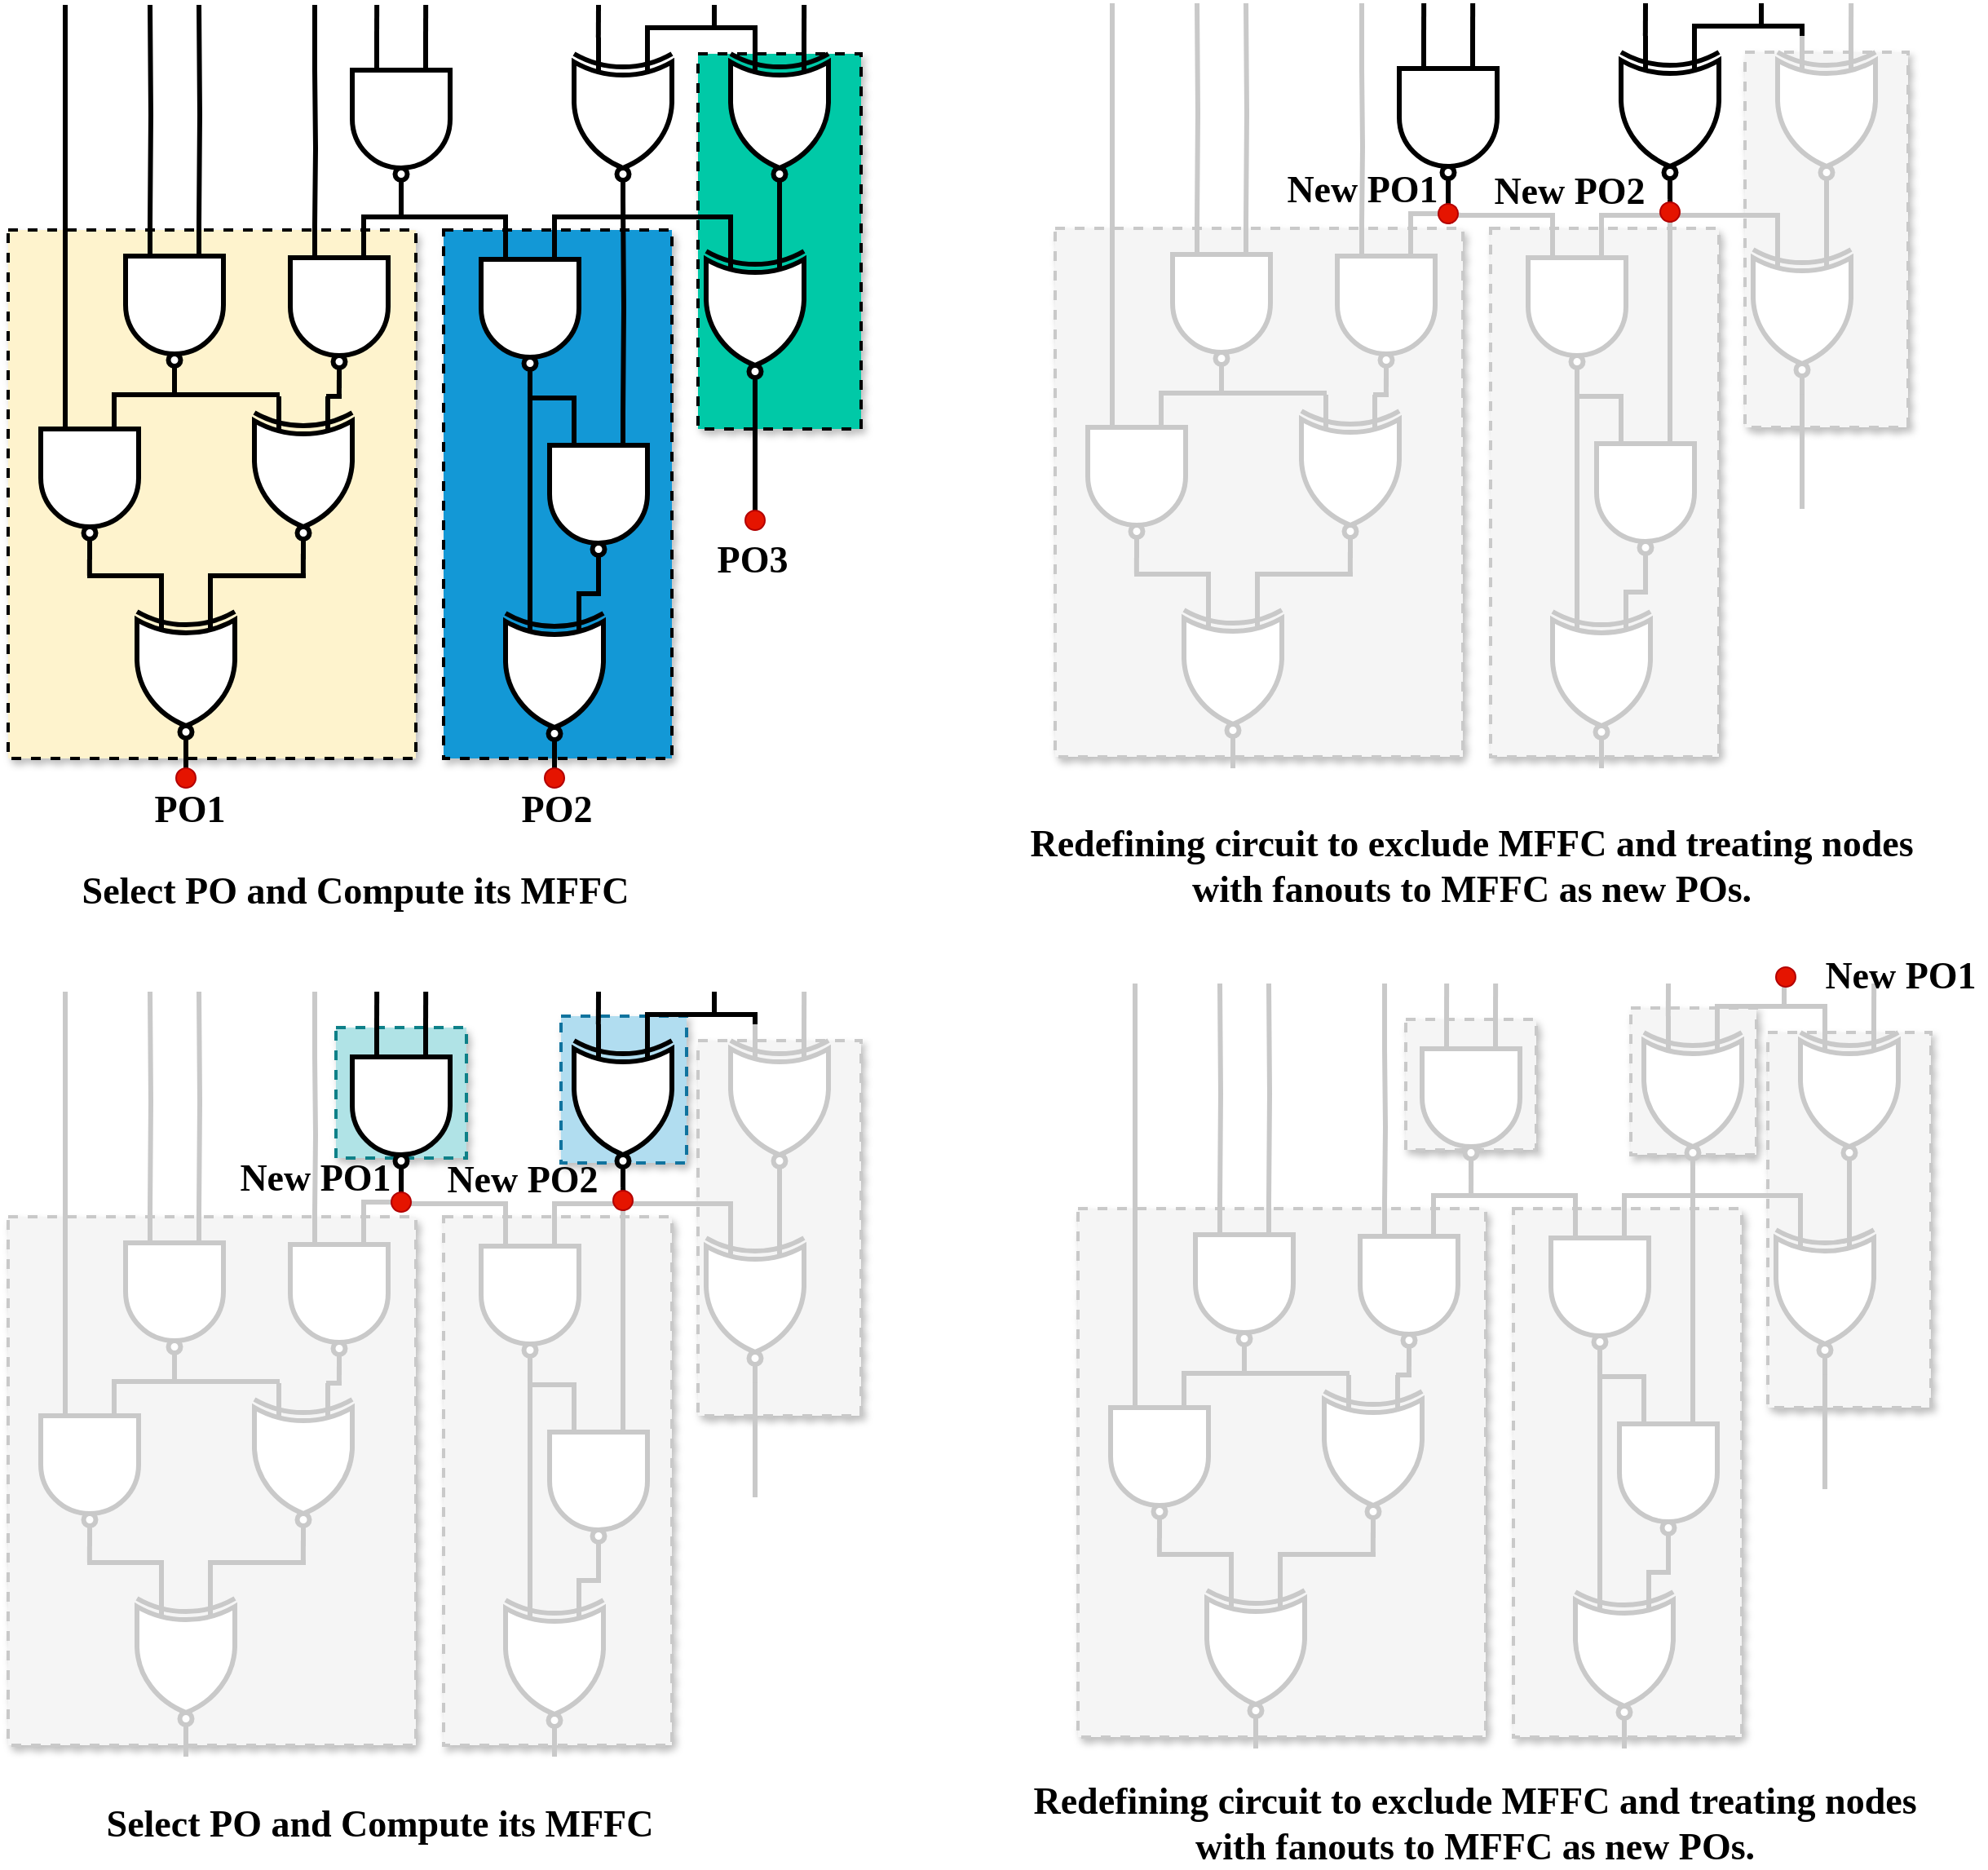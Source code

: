 <mxfile version="28.0.7">
  <diagram name="Page-1" id="2kNOhNaM5vX8RXUcRJxa">
    <mxGraphModel dx="2823" dy="1904" grid="1" gridSize="10" guides="1" tooltips="1" connect="1" arrows="1" fold="1" page="1" pageScale="1" pageWidth="255" pageHeight="155" math="0" shadow="0">
      <root>
        <mxCell id="0" />
        <mxCell id="1" parent="0" />
        <mxCell id="OmzKmfgAjD7RHGHbsQaT-342" value="" style="rounded=0;whiteSpace=wrap;html=1;dashed=1;strokeWidth=2;fillColor=#b1ddf0;strokeColor=#10739e;shadow=1;" vertex="1" parent="1">
          <mxGeometry x="1039" y="480" width="77" height="90" as="geometry" />
        </mxCell>
        <mxCell id="OmzKmfgAjD7RHGHbsQaT-341" value="" style="rounded=0;whiteSpace=wrap;html=1;dashed=1;strokeWidth=2;fillColor=#b0e3e6;strokeColor=#0e8088;shadow=1;" vertex="1" parent="1">
          <mxGeometry x="901" y="487" width="80" height="80" as="geometry" />
        </mxCell>
        <mxCell id="OmzKmfgAjD7RHGHbsQaT-159" value="" style="rounded=0;whiteSpace=wrap;html=1;dashed=1;strokeWidth=2;fillColor=#00C9A7;strokeColor=#000000;shadow=1;" vertex="1" parent="1">
          <mxGeometry x="1123" y="-110" width="100" height="230" as="geometry" />
        </mxCell>
        <mxCell id="OmzKmfgAjD7RHGHbsQaT-158" value="" style="rounded=0;whiteSpace=wrap;html=1;dashed=1;strokeWidth=2;fillColor=#1398d6;strokeColor=#000000;shadow=1;" vertex="1" parent="1">
          <mxGeometry x="967" y="-2" width="140" height="324" as="geometry" />
        </mxCell>
        <mxCell id="OmzKmfgAjD7RHGHbsQaT-157" value="" style="rounded=0;whiteSpace=wrap;html=1;dashed=1;strokeWidth=2;fillColor=#fef3cd;strokeColor=#000000;shadow=1;" vertex="1" parent="1">
          <mxGeometry x="700" y="-2" width="250" height="324" as="geometry" />
        </mxCell>
        <mxCell id="OmzKmfgAjD7RHGHbsQaT-104" value="" style="endArrow=none;html=1;rounded=0;strokeWidth=3;entryX=0;entryY=0.75;entryDx=0;entryDy=0;entryPerimeter=0;" edge="1" parent="1" source="OmzKmfgAjD7RHGHbsQaT-149">
          <mxGeometry width="50" height="50" relative="1" as="geometry">
            <mxPoint x="809" y="317" as="sourcePoint" />
            <mxPoint x="809" y="329" as="targetPoint" />
          </mxGeometry>
        </mxCell>
        <mxCell id="OmzKmfgAjD7RHGHbsQaT-105" value="" style="verticalLabelPosition=bottom;shadow=0;dashed=0;align=center;html=1;verticalAlign=top;shape=mxgraph.electrical.logic_gates.logic_gate;operation=xor;negating=1;negSize=0.15;strokeWidth=3;direction=south;" vertex="1" parent="1">
          <mxGeometry x="851" y="100" width="60" height="100" as="geometry" />
        </mxCell>
        <mxCell id="OmzKmfgAjD7RHGHbsQaT-106" value="" style="verticalLabelPosition=bottom;shadow=0;dashed=0;align=center;html=1;verticalAlign=top;shape=mxgraph.electrical.logic_gates.logic_gate;operation=and;negating=1;negSize=0.15;strokeWidth=3;direction=south;" vertex="1" parent="1">
          <mxGeometry x="720" y="100" width="60" height="100" as="geometry" />
        </mxCell>
        <mxCell id="OmzKmfgAjD7RHGHbsQaT-107" value="" style="verticalLabelPosition=bottom;shadow=0;dashed=0;align=center;html=1;verticalAlign=top;shape=mxgraph.electrical.logic_gates.logic_gate;operation=and;negating=1;negSize=0.15;strokeWidth=3;direction=south;" vertex="1" parent="1">
          <mxGeometry x="772" y="-6" width="60" height="100" as="geometry" />
        </mxCell>
        <mxCell id="OmzKmfgAjD7RHGHbsQaT-108" value="" style="endArrow=none;html=1;rounded=0;entryX=1;entryY=0.5;entryDx=0;entryDy=0;entryPerimeter=0;strokeWidth=3;" edge="1" parent="1" target="OmzKmfgAjD7RHGHbsQaT-107">
          <mxGeometry width="50" height="50" relative="1" as="geometry">
            <mxPoint x="802" y="100" as="sourcePoint" />
            <mxPoint x="802" y="189" as="targetPoint" />
          </mxGeometry>
        </mxCell>
        <mxCell id="OmzKmfgAjD7RHGHbsQaT-109" value="" style="verticalLabelPosition=bottom;shadow=0;dashed=0;align=center;html=1;verticalAlign=top;shape=mxgraph.electrical.logic_gates.logic_gate;operation=xor;negating=1;negSize=0.15;strokeWidth=3;direction=south;" vertex="1" parent="1">
          <mxGeometry x="779" y="222" width="60" height="100" as="geometry" />
        </mxCell>
        <mxCell id="OmzKmfgAjD7RHGHbsQaT-110" value="" style="endArrow=none;html=1;rounded=0;strokeWidth=3;entryX=0;entryY=0.75;entryDx=0;entryDy=0;entryPerimeter=0;edgeStyle=orthogonalEdgeStyle;" edge="1" parent="1" target="OmzKmfgAjD7RHGHbsQaT-106">
          <mxGeometry width="50" height="50" relative="1" as="geometry">
            <mxPoint x="735" y="-140" as="sourcePoint" />
            <mxPoint x="711" y="98" as="targetPoint" />
            <Array as="points">
              <mxPoint x="735" y="-132" />
            </Array>
          </mxGeometry>
        </mxCell>
        <mxCell id="OmzKmfgAjD7RHGHbsQaT-111" value="" style="endArrow=none;html=1;rounded=0;strokeWidth=3;entryX=0;entryY=0.75;entryDx=0;entryDy=0;entryPerimeter=0;edgeStyle=orthogonalEdgeStyle;" edge="1" parent="1" target="OmzKmfgAjD7RHGHbsQaT-107">
          <mxGeometry width="50" height="50" relative="1" as="geometry">
            <mxPoint x="787" y="-140" as="sourcePoint" />
            <mxPoint x="792" y="-21" as="targetPoint" />
          </mxGeometry>
        </mxCell>
        <mxCell id="OmzKmfgAjD7RHGHbsQaT-112" value="" style="endArrow=none;html=1;rounded=0;strokeWidth=3;entryX=0;entryY=0.25;entryDx=0;entryDy=0;entryPerimeter=0;edgeStyle=orthogonalEdgeStyle;" edge="1" parent="1" target="OmzKmfgAjD7RHGHbsQaT-107">
          <mxGeometry width="50" height="50" relative="1" as="geometry">
            <mxPoint x="817" y="-140" as="sourcePoint" />
            <mxPoint x="797" y="9" as="targetPoint" />
          </mxGeometry>
        </mxCell>
        <mxCell id="OmzKmfgAjD7RHGHbsQaT-113" value="" style="verticalLabelPosition=bottom;shadow=0;dashed=0;align=center;html=1;verticalAlign=top;shape=mxgraph.electrical.logic_gates.logic_gate;operation=and;negating=1;negSize=0.15;strokeWidth=3;direction=south;" vertex="1" parent="1">
          <mxGeometry x="873" y="-5" width="60" height="100" as="geometry" />
        </mxCell>
        <mxCell id="OmzKmfgAjD7RHGHbsQaT-114" value="" style="endArrow=none;html=1;rounded=0;strokeWidth=3;" edge="1" parent="1">
          <mxGeometry width="50" height="50" relative="1" as="geometry">
            <mxPoint x="904.5" y="100" as="sourcePoint" />
            <mxPoint x="895" y="100" as="targetPoint" />
          </mxGeometry>
        </mxCell>
        <mxCell id="OmzKmfgAjD7RHGHbsQaT-115" value="" style="endArrow=none;html=1;rounded=0;strokeWidth=3;entryX=0;entryY=0.75;entryDx=0;entryDy=0;entryPerimeter=0;edgeStyle=orthogonalEdgeStyle;" edge="1" parent="1" target="OmzKmfgAjD7RHGHbsQaT-113">
          <mxGeometry width="50" height="50" relative="1" as="geometry">
            <mxPoint x="888" y="-100" as="sourcePoint" />
            <mxPoint x="883" y="-10" as="targetPoint" />
          </mxGeometry>
        </mxCell>
        <mxCell id="OmzKmfgAjD7RHGHbsQaT-116" value="" style="verticalLabelPosition=bottom;shadow=0;dashed=0;align=center;html=1;verticalAlign=top;shape=mxgraph.electrical.logic_gates.logic_gate;operation=and;negating=1;negSize=0.15;strokeWidth=3;direction=south;" vertex="1" parent="1">
          <mxGeometry x="911" y="-120" width="60" height="100" as="geometry" />
        </mxCell>
        <mxCell id="OmzKmfgAjD7RHGHbsQaT-117" value="" style="endArrow=none;html=1;rounded=0;strokeWidth=3;entryX=0;entryY=0.25;entryDx=0;entryDy=0;entryPerimeter=0;edgeStyle=orthogonalEdgeStyle;exitX=1;exitY=0.5;exitDx=0;exitDy=0;exitPerimeter=0;" edge="1" parent="1" source="OmzKmfgAjD7RHGHbsQaT-116" target="OmzKmfgAjD7RHGHbsQaT-113">
          <mxGeometry width="50" height="50" relative="1" as="geometry">
            <mxPoint x="860" y="-90" as="sourcePoint" />
            <mxPoint x="860" as="targetPoint" />
          </mxGeometry>
        </mxCell>
        <mxCell id="OmzKmfgAjD7RHGHbsQaT-118" value="" style="verticalLabelPosition=bottom;shadow=0;dashed=0;align=center;html=1;verticalAlign=top;shape=mxgraph.electrical.logic_gates.logic_gate;operation=and;negating=1;negSize=0.15;strokeWidth=3;direction=south;" vertex="1" parent="1">
          <mxGeometry x="990" y="-4" width="60" height="100" as="geometry" />
        </mxCell>
        <mxCell id="OmzKmfgAjD7RHGHbsQaT-119" value="" style="endArrow=none;html=1;rounded=0;strokeWidth=3;edgeStyle=orthogonalEdgeStyle;exitX=0;exitY=0.75;exitDx=0;exitDy=0;exitPerimeter=0;" edge="1" parent="1" source="OmzKmfgAjD7RHGHbsQaT-118">
          <mxGeometry width="50" height="50" relative="1" as="geometry">
            <mxPoint x="995" y="-1" as="sourcePoint" />
            <mxPoint x="935" y="-10" as="targetPoint" />
            <Array as="points">
              <mxPoint x="1005" y="-10" />
            </Array>
          </mxGeometry>
        </mxCell>
        <mxCell id="OmzKmfgAjD7RHGHbsQaT-120" value="" style="verticalLabelPosition=bottom;shadow=0;dashed=0;align=center;html=1;verticalAlign=top;shape=mxgraph.electrical.logic_gates.logic_gate;operation=xor;negating=1;negSize=0.15;strokeWidth=3;direction=south;" vertex="1" parent="1">
          <mxGeometry x="1005" y="223" width="60" height="100" as="geometry" />
        </mxCell>
        <mxCell id="OmzKmfgAjD7RHGHbsQaT-121" value="" style="endArrow=none;html=1;rounded=0;strokeWidth=3;entryX=0;entryY=0.75;entryDx=0;entryDy=0;entryPerimeter=0;edgeStyle=orthogonalEdgeStyle;exitX=1;exitY=0.5;exitDx=0;exitDy=0;exitPerimeter=0;" edge="1" parent="1" source="OmzKmfgAjD7RHGHbsQaT-118" target="OmzKmfgAjD7RHGHbsQaT-120">
          <mxGeometry width="50" height="50" relative="1" as="geometry">
            <mxPoint x="1000" y="80" as="sourcePoint" />
            <mxPoint x="1000" y="320" as="targetPoint" />
          </mxGeometry>
        </mxCell>
        <mxCell id="OmzKmfgAjD7RHGHbsQaT-122" value="" style="endArrow=none;html=1;rounded=0;strokeWidth=3;" edge="1" parent="1">
          <mxGeometry width="50" height="50" relative="1" as="geometry">
            <mxPoint x="763.5" y="99" as="sourcePoint" />
            <mxPoint x="866.5" y="99" as="targetPoint" />
          </mxGeometry>
        </mxCell>
        <mxCell id="OmzKmfgAjD7RHGHbsQaT-123" value="" style="verticalLabelPosition=bottom;shadow=0;dashed=0;align=center;html=1;verticalAlign=top;shape=mxgraph.electrical.logic_gates.logic_gate;operation=and;negating=1;negSize=0.15;strokeWidth=3;direction=south;" vertex="1" parent="1">
          <mxGeometry x="1032" y="110" width="60" height="100" as="geometry" />
        </mxCell>
        <mxCell id="OmzKmfgAjD7RHGHbsQaT-124" value="" style="endArrow=none;html=1;rounded=0;strokeWidth=3;edgeStyle=orthogonalEdgeStyle;exitX=0;exitY=0.75;exitDx=0;exitDy=0;exitPerimeter=0;" edge="1" parent="1" source="OmzKmfgAjD7RHGHbsQaT-123">
          <mxGeometry width="50" height="50" relative="1" as="geometry">
            <mxPoint x="1064.99" y="110" as="sourcePoint" />
            <mxPoint x="1019.99" y="94" as="targetPoint" />
            <Array as="points">
              <mxPoint x="1047" y="101" />
              <mxPoint x="1020" y="101" />
            </Array>
          </mxGeometry>
        </mxCell>
        <mxCell id="OmzKmfgAjD7RHGHbsQaT-125" value="" style="verticalLabelPosition=bottom;shadow=0;dashed=0;align=center;html=1;verticalAlign=top;shape=mxgraph.electrical.logic_gates.logic_gate;operation=xor;negating=1;negSize=0.15;strokeWidth=3;direction=south;" vertex="1" parent="1">
          <mxGeometry x="1047" y="-120" width="60" height="100" as="geometry" />
        </mxCell>
        <mxCell id="OmzKmfgAjD7RHGHbsQaT-126" value="" style="verticalLabelPosition=bottom;shadow=0;dashed=0;align=center;html=1;verticalAlign=top;shape=mxgraph.electrical.logic_gates.logic_gate;operation=xor;negating=1;negSize=0.15;strokeWidth=3;direction=south;" vertex="1" parent="1">
          <mxGeometry x="1143" y="-120" width="60" height="100" as="geometry" />
        </mxCell>
        <mxCell id="OmzKmfgAjD7RHGHbsQaT-127" value="" style="endArrow=none;html=1;rounded=0;strokeWidth=3;entryX=0;entryY=0.25;entryDx=0;entryDy=0;entryPerimeter=0;edgeStyle=orthogonalEdgeStyle;" edge="1" parent="1" target="OmzKmfgAjD7RHGHbsQaT-123">
          <mxGeometry width="50" height="50" relative="1" as="geometry">
            <mxPoint x="1077" y="-20" as="sourcePoint" />
            <mxPoint x="1076.71" y="110" as="targetPoint" />
          </mxGeometry>
        </mxCell>
        <mxCell id="OmzKmfgAjD7RHGHbsQaT-128" value="" style="verticalLabelPosition=bottom;shadow=0;dashed=0;align=center;html=1;verticalAlign=top;shape=mxgraph.electrical.logic_gates.logic_gate;operation=xor;negating=1;negSize=0.15;strokeWidth=3;direction=south;" vertex="1" parent="1">
          <mxGeometry x="1128" y="1" width="60" height="100" as="geometry" />
        </mxCell>
        <mxCell id="OmzKmfgAjD7RHGHbsQaT-129" value="" style="endArrow=none;html=1;rounded=0;strokeWidth=3;exitX=1;exitY=0.5;exitDx=0;exitDy=0;exitPerimeter=0;entryX=0.09;entryY=0.25;entryDx=0;entryDy=0;entryPerimeter=0;" edge="1" parent="1" source="OmzKmfgAjD7RHGHbsQaT-126" target="OmzKmfgAjD7RHGHbsQaT-128">
          <mxGeometry width="50" height="50" relative="1" as="geometry">
            <mxPoint x="1068" y="-10" as="sourcePoint" />
            <mxPoint x="1173" as="targetPoint" />
          </mxGeometry>
        </mxCell>
        <mxCell id="OmzKmfgAjD7RHGHbsQaT-130" value="" style="endArrow=none;html=1;rounded=0;strokeWidth=3;edgeStyle=orthogonalEdgeStyle;exitX=0;exitY=0.75;exitDx=0;exitDy=0;exitPerimeter=0;entryX=0;entryY=0.25;entryDx=0;entryDy=0;entryPerimeter=0;" edge="1" parent="1" source="OmzKmfgAjD7RHGHbsQaT-128" target="OmzKmfgAjD7RHGHbsQaT-118">
          <mxGeometry width="50" height="50" relative="1" as="geometry">
            <mxPoint x="1124.99" y="-14" as="sourcePoint" />
            <mxPoint x="1079.99" y="-30" as="targetPoint" />
            <Array as="points">
              <mxPoint x="1143" y="-10" />
              <mxPoint x="1035" y="-10" />
            </Array>
          </mxGeometry>
        </mxCell>
        <mxCell id="OmzKmfgAjD7RHGHbsQaT-131" value="" style="endArrow=none;html=1;rounded=0;strokeWidth=3;exitX=0.986;exitY=0.5;exitDx=0;exitDy=0;exitPerimeter=0;" edge="1" parent="1" source="OmzKmfgAjD7RHGHbsQaT-128">
          <mxGeometry width="50" height="50" relative="1" as="geometry">
            <mxPoint x="1157.71" y="101" as="sourcePoint" />
            <mxPoint x="1158" y="170" as="targetPoint" />
          </mxGeometry>
        </mxCell>
        <mxCell id="OmzKmfgAjD7RHGHbsQaT-132" value="" style="endArrow=none;html=1;rounded=0;strokeWidth=3;edgeStyle=orthogonalEdgeStyle;exitX=0;exitY=0.75;exitDx=0;exitDy=0;exitPerimeter=0;entryX=0;entryY=0.25;entryDx=0;entryDy=0;entryPerimeter=0;" edge="1" parent="1" source="OmzKmfgAjD7RHGHbsQaT-126">
          <mxGeometry width="50" height="50" relative="1" as="geometry">
            <mxPoint x="1237" y="-115" as="sourcePoint" />
            <mxPoint x="1092" y="-120" as="targetPoint" />
            <Array as="points">
              <mxPoint x="1158" y="-126" />
              <mxPoint x="1092" y="-126" />
            </Array>
          </mxGeometry>
        </mxCell>
        <mxCell id="OmzKmfgAjD7RHGHbsQaT-133" value="" style="endArrow=none;html=1;rounded=0;strokeWidth=3;entryX=0.09;entryY=0.25;entryDx=0;entryDy=0;entryPerimeter=0;" edge="1" parent="1">
          <mxGeometry width="50" height="50" relative="1" as="geometry">
            <mxPoint x="1133" y="-140" as="sourcePoint" />
            <mxPoint x="1133" y="-125" as="targetPoint" />
          </mxGeometry>
        </mxCell>
        <mxCell id="OmzKmfgAjD7RHGHbsQaT-134" value="" style="endArrow=none;html=1;rounded=0;strokeWidth=3;entryX=0.09;entryY=0.25;entryDx=0;entryDy=0;entryPerimeter=0;" edge="1" parent="1">
          <mxGeometry width="50" height="50" relative="1" as="geometry">
            <mxPoint x="1062" y="-140" as="sourcePoint" />
            <mxPoint x="1061.92" y="-120" as="targetPoint" />
          </mxGeometry>
        </mxCell>
        <mxCell id="OmzKmfgAjD7RHGHbsQaT-135" value="" style="endArrow=none;html=1;rounded=0;strokeWidth=3;entryX=0.09;entryY=0.25;entryDx=0;entryDy=0;entryPerimeter=0;" edge="1" parent="1">
          <mxGeometry width="50" height="50" relative="1" as="geometry">
            <mxPoint x="1188.08" y="-140" as="sourcePoint" />
            <mxPoint x="1188" y="-120" as="targetPoint" />
          </mxGeometry>
        </mxCell>
        <mxCell id="OmzKmfgAjD7RHGHbsQaT-136" value="" style="endArrow=none;html=1;rounded=0;strokeWidth=3;entryX=0.09;entryY=0.25;entryDx=0;entryDy=0;entryPerimeter=0;" edge="1" parent="1">
          <mxGeometry width="50" height="50" relative="1" as="geometry">
            <mxPoint x="926.08" y="-140" as="sourcePoint" />
            <mxPoint x="926" y="-120" as="targetPoint" />
          </mxGeometry>
        </mxCell>
        <mxCell id="OmzKmfgAjD7RHGHbsQaT-137" value="" style="endArrow=none;html=1;rounded=0;strokeWidth=3;entryX=0.09;entryY=0.25;entryDx=0;entryDy=0;entryPerimeter=0;" edge="1" parent="1">
          <mxGeometry width="50" height="50" relative="1" as="geometry">
            <mxPoint x="956.08" y="-140" as="sourcePoint" />
            <mxPoint x="956" y="-120" as="targetPoint" />
          </mxGeometry>
        </mxCell>
        <mxCell id="OmzKmfgAjD7RHGHbsQaT-138" value="" style="endArrow=none;html=1;rounded=0;strokeWidth=3;entryX=0.09;entryY=0.25;entryDx=0;entryDy=0;entryPerimeter=0;" edge="1" parent="1">
          <mxGeometry width="50" height="50" relative="1" as="geometry">
            <mxPoint x="888" y="-140" as="sourcePoint" />
            <mxPoint x="888" y="-100" as="targetPoint" />
          </mxGeometry>
        </mxCell>
        <mxCell id="OmzKmfgAjD7RHGHbsQaT-139" value="" style="endArrow=none;html=1;rounded=0;strokeWidth=3;" edge="1" parent="1">
          <mxGeometry width="50" height="50" relative="1" as="geometry">
            <mxPoint x="902.95" y="100" as="sourcePoint" />
            <mxPoint x="902.95" y="90" as="targetPoint" />
            <Array as="points">
              <mxPoint x="902.95" y="100" />
            </Array>
          </mxGeometry>
        </mxCell>
        <mxCell id="OmzKmfgAjD7RHGHbsQaT-140" value="" style="endArrow=none;html=1;rounded=0;strokeWidth=3;edgeStyle=orthogonalEdgeStyle;exitX=1;exitY=0.5;exitDx=0;exitDy=0;exitPerimeter=0;entryX=0;entryY=0.25;entryDx=0;entryDy=0;entryPerimeter=0;" edge="1" parent="1" source="OmzKmfgAjD7RHGHbsQaT-123" target="OmzKmfgAjD7RHGHbsQaT-120">
          <mxGeometry width="50" height="50" relative="1" as="geometry">
            <mxPoint x="1077.01" y="230" as="sourcePoint" />
            <mxPoint x="1050" y="214" as="targetPoint" />
            <Array as="points">
              <mxPoint x="1062" y="221" />
              <mxPoint x="1050" y="221" />
            </Array>
          </mxGeometry>
        </mxCell>
        <mxCell id="OmzKmfgAjD7RHGHbsQaT-141" value="" style="endArrow=none;html=1;rounded=0;strokeWidth=3;" edge="1" parent="1">
          <mxGeometry width="50" height="50" relative="1" as="geometry">
            <mxPoint x="748.5" y="210" as="sourcePoint" />
            <mxPoint x="795.5" y="210" as="targetPoint" />
          </mxGeometry>
        </mxCell>
        <mxCell id="OmzKmfgAjD7RHGHbsQaT-142" value="" style="endArrow=none;html=1;rounded=0;strokeWidth=3;" edge="1" parent="1">
          <mxGeometry width="50" height="50" relative="1" as="geometry">
            <mxPoint x="822.5" y="210" as="sourcePoint" />
            <mxPoint x="882.5" y="210" as="targetPoint" />
          </mxGeometry>
        </mxCell>
        <mxCell id="OmzKmfgAjD7RHGHbsQaT-143" value="" style="endArrow=none;html=1;rounded=0;strokeWidth=3;" edge="1" parent="1">
          <mxGeometry width="50" height="50" relative="1" as="geometry">
            <mxPoint x="749.93" y="200" as="sourcePoint" />
            <mxPoint x="749.93" y="210" as="targetPoint" />
          </mxGeometry>
        </mxCell>
        <mxCell id="OmzKmfgAjD7RHGHbsQaT-144" value="" style="endArrow=none;html=1;rounded=0;strokeWidth=3;entryX=0;entryY=0.75;entryDx=0;entryDy=0;entryPerimeter=0;" edge="1" parent="1" target="OmzKmfgAjD7RHGHbsQaT-109">
          <mxGeometry width="50" height="50" relative="1" as="geometry">
            <mxPoint x="794" y="210" as="sourcePoint" />
            <mxPoint x="801.9" y="223.5" as="targetPoint" />
          </mxGeometry>
        </mxCell>
        <mxCell id="OmzKmfgAjD7RHGHbsQaT-145" value="" style="endArrow=none;html=1;rounded=0;strokeWidth=3;entryX=0;entryY=0.75;entryDx=0;entryDy=0;entryPerimeter=0;" edge="1" parent="1">
          <mxGeometry width="50" height="50" relative="1" as="geometry">
            <mxPoint x="824" y="210" as="sourcePoint" />
            <mxPoint x="824" y="223.5" as="targetPoint" />
          </mxGeometry>
        </mxCell>
        <mxCell id="OmzKmfgAjD7RHGHbsQaT-146" value="" style="endArrow=none;html=1;rounded=0;strokeWidth=3;entryX=0;entryY=0.75;entryDx=0;entryDy=0;entryPerimeter=0;" edge="1" parent="1">
          <mxGeometry width="50" height="50" relative="1" as="geometry">
            <mxPoint x="880.94" y="196.5" as="sourcePoint" />
            <mxPoint x="880.94" y="210" as="targetPoint" />
          </mxGeometry>
        </mxCell>
        <mxCell id="OmzKmfgAjD7RHGHbsQaT-147" value="" style="endArrow=none;html=1;rounded=0;strokeWidth=3;entryX=0;entryY=0.75;entryDx=0;entryDy=0;entryPerimeter=0;" edge="1" parent="1">
          <mxGeometry width="50" height="50" relative="1" as="geometry">
            <mxPoint x="1035" y="317" as="sourcePoint" />
            <mxPoint x="1035" y="329" as="targetPoint" />
          </mxGeometry>
        </mxCell>
        <mxCell id="OmzKmfgAjD7RHGHbsQaT-152" value="" style="endArrow=none;html=1;rounded=0;strokeWidth=3;entryX=0.5;entryY=0;entryDx=0;entryDy=0;" edge="1" parent="1" target="OmzKmfgAjD7RHGHbsQaT-149">
          <mxGeometry width="50" height="50" relative="1" as="geometry">
            <mxPoint x="809" y="317" as="sourcePoint" />
            <mxPoint x="809" y="329" as="targetPoint" />
          </mxGeometry>
        </mxCell>
        <mxCell id="OmzKmfgAjD7RHGHbsQaT-149" value="" style="ellipse;whiteSpace=wrap;html=1;aspect=fixed;strokeColor=#B20000;fillColor=#e51400;fontColor=#ffffff;" vertex="1" parent="1">
          <mxGeometry x="803" y="328" width="12" height="12" as="geometry" />
        </mxCell>
        <mxCell id="OmzKmfgAjD7RHGHbsQaT-153" value="" style="ellipse;whiteSpace=wrap;html=1;aspect=fixed;strokeColor=#B20000;fillColor=#e51400;fontColor=#ffffff;" vertex="1" parent="1">
          <mxGeometry x="1029" y="328" width="12" height="12" as="geometry" />
        </mxCell>
        <mxCell id="OmzKmfgAjD7RHGHbsQaT-154" value="&lt;font style=&quot;font-size: 23px;&quot; face=&quot;Times New Roman&quot;&gt;&lt;b&gt;Select PO and Compute its MFFC&lt;/b&gt;&lt;/font&gt;" style="text;html=1;align=center;verticalAlign=middle;whiteSpace=wrap;rounded=0;" vertex="1" parent="1">
          <mxGeometry x="734" y="388" width="358" height="30" as="geometry" />
        </mxCell>
        <mxCell id="OmzKmfgAjD7RHGHbsQaT-155" value="&lt;font style=&quot;font-size: 23px;&quot; face=&quot;Times New Roman&quot;&gt;&lt;b&gt;PO1&lt;/b&gt;&lt;/font&gt;" style="text;html=1;align=center;verticalAlign=middle;whiteSpace=wrap;rounded=0;" vertex="1" parent="1">
          <mxGeometry x="765" y="343" width="93" height="20" as="geometry" />
        </mxCell>
        <mxCell id="OmzKmfgAjD7RHGHbsQaT-156" value="&lt;font style=&quot;font-size: 23px;&quot; face=&quot;Times New Roman&quot;&gt;&lt;b&gt;PO2&lt;/b&gt;&lt;/font&gt;" style="text;html=1;align=center;verticalAlign=middle;whiteSpace=wrap;rounded=0;" vertex="1" parent="1">
          <mxGeometry x="990" y="343" width="93" height="20" as="geometry" />
        </mxCell>
        <mxCell id="OmzKmfgAjD7RHGHbsQaT-160" value="&lt;font style=&quot;font-size: 23px;&quot; face=&quot;Times New Roman&quot;&gt;&lt;b&gt;PO3&lt;/b&gt;&lt;/font&gt;" style="text;html=1;align=center;verticalAlign=middle;whiteSpace=wrap;rounded=0;" vertex="1" parent="1">
          <mxGeometry x="1110" y="190" width="93" height="20" as="geometry" />
        </mxCell>
        <mxCell id="OmzKmfgAjD7RHGHbsQaT-161" value="" style="ellipse;whiteSpace=wrap;html=1;aspect=fixed;strokeColor=#B20000;fillColor=#e51400;fontColor=#ffffff;" vertex="1" parent="1">
          <mxGeometry x="1152" y="170" width="12" height="12" as="geometry" />
        </mxCell>
        <mxCell id="OmzKmfgAjD7RHGHbsQaT-217" value="" style="rounded=0;whiteSpace=wrap;html=1;dashed=1;strokeWidth=2;fillColor=#f5f5f5;strokeColor=#C9C9C9;shadow=1;fontColor=#333333;" vertex="1" parent="1">
          <mxGeometry x="1765" y="-111" width="100" height="230" as="geometry" />
        </mxCell>
        <mxCell id="OmzKmfgAjD7RHGHbsQaT-218" value="" style="rounded=0;whiteSpace=wrap;html=1;dashed=1;strokeWidth=2;fillColor=#f5f5f5;strokeColor=#C9C9C9;shadow=1;fontColor=#333333;" vertex="1" parent="1">
          <mxGeometry x="1609" y="-3" width="140" height="324" as="geometry" />
        </mxCell>
        <mxCell id="OmzKmfgAjD7RHGHbsQaT-219" value="" style="rounded=0;whiteSpace=wrap;html=1;dashed=1;strokeWidth=2;fillColor=#f5f5f5;strokeColor=#C9C9C9;shadow=1;fontColor=#333333;" vertex="1" parent="1">
          <mxGeometry x="1342" y="-3" width="250" height="324" as="geometry" />
        </mxCell>
        <mxCell id="OmzKmfgAjD7RHGHbsQaT-222" value="" style="endArrow=none;html=1;rounded=0;strokeWidth=3;entryX=0;entryY=0.75;entryDx=0;entryDy=0;entryPerimeter=0;strokeColor=light-dark(#c9c9c9, #ededed);" edge="1" parent="1">
          <mxGeometry width="50" height="50" relative="1" as="geometry">
            <mxPoint x="1451" y="327" as="sourcePoint" />
            <mxPoint x="1451" y="328" as="targetPoint" />
          </mxGeometry>
        </mxCell>
        <mxCell id="OmzKmfgAjD7RHGHbsQaT-223" value="" style="verticalLabelPosition=bottom;shadow=0;dashed=0;align=center;html=1;verticalAlign=top;shape=mxgraph.electrical.logic_gates.logic_gate;operation=xor;negating=1;negSize=0.15;strokeWidth=3;direction=south;strokeColor=light-dark(#c9c9c9, #ededed);" vertex="1" parent="1">
          <mxGeometry x="1493" y="99" width="60" height="100" as="geometry" />
        </mxCell>
        <mxCell id="OmzKmfgAjD7RHGHbsQaT-224" value="" style="verticalLabelPosition=bottom;shadow=0;dashed=0;align=center;html=1;verticalAlign=top;shape=mxgraph.electrical.logic_gates.logic_gate;operation=and;negating=1;negSize=0.15;strokeWidth=3;direction=south;strokeColor=light-dark(#c9c9c9, #ededed);" vertex="1" parent="1">
          <mxGeometry x="1362" y="99" width="60" height="100" as="geometry" />
        </mxCell>
        <mxCell id="OmzKmfgAjD7RHGHbsQaT-225" value="" style="verticalLabelPosition=bottom;shadow=0;dashed=0;align=center;html=1;verticalAlign=top;shape=mxgraph.electrical.logic_gates.logic_gate;operation=and;negating=1;negSize=0.15;strokeWidth=3;direction=south;strokeColor=light-dark(#c9c9c9, #ededed);" vertex="1" parent="1">
          <mxGeometry x="1414" y="-7" width="60" height="100" as="geometry" />
        </mxCell>
        <mxCell id="OmzKmfgAjD7RHGHbsQaT-226" value="" style="endArrow=none;html=1;rounded=0;entryX=1;entryY=0.5;entryDx=0;entryDy=0;entryPerimeter=0;strokeWidth=3;strokeColor=light-dark(#c9c9c9, #ededed);" edge="1" parent="1" target="OmzKmfgAjD7RHGHbsQaT-225">
          <mxGeometry width="50" height="50" relative="1" as="geometry">
            <mxPoint x="1444" y="99" as="sourcePoint" />
            <mxPoint x="1444" y="188" as="targetPoint" />
          </mxGeometry>
        </mxCell>
        <mxCell id="OmzKmfgAjD7RHGHbsQaT-227" value="" style="verticalLabelPosition=bottom;shadow=0;dashed=0;align=center;html=1;verticalAlign=top;shape=mxgraph.electrical.logic_gates.logic_gate;operation=xor;negating=1;negSize=0.15;strokeWidth=3;direction=south;strokeColor=light-dark(#c9c9c9, #ededed);" vertex="1" parent="1">
          <mxGeometry x="1421" y="221" width="60" height="100" as="geometry" />
        </mxCell>
        <mxCell id="OmzKmfgAjD7RHGHbsQaT-228" value="" style="endArrow=none;html=1;rounded=0;strokeWidth=3;entryX=0;entryY=0.75;entryDx=0;entryDy=0;entryPerimeter=0;edgeStyle=orthogonalEdgeStyle;strokeColor=light-dark(#c9c9c9, #ededed);" edge="1" parent="1" target="OmzKmfgAjD7RHGHbsQaT-224">
          <mxGeometry width="50" height="50" relative="1" as="geometry">
            <mxPoint x="1377" y="-141" as="sourcePoint" />
            <mxPoint x="1353" y="97" as="targetPoint" />
            <Array as="points">
              <mxPoint x="1377" y="-133" />
            </Array>
          </mxGeometry>
        </mxCell>
        <mxCell id="OmzKmfgAjD7RHGHbsQaT-229" value="" style="endArrow=none;html=1;rounded=0;strokeWidth=3;entryX=0;entryY=0.75;entryDx=0;entryDy=0;entryPerimeter=0;edgeStyle=orthogonalEdgeStyle;strokeColor=#C9C9C9;" edge="1" parent="1" target="OmzKmfgAjD7RHGHbsQaT-225">
          <mxGeometry width="50" height="50" relative="1" as="geometry">
            <mxPoint x="1429" y="-141" as="sourcePoint" />
            <mxPoint x="1434" y="-22" as="targetPoint" />
          </mxGeometry>
        </mxCell>
        <mxCell id="OmzKmfgAjD7RHGHbsQaT-230" value="" style="endArrow=none;html=1;rounded=0;strokeWidth=3;entryX=0;entryY=0.25;entryDx=0;entryDy=0;entryPerimeter=0;edgeStyle=orthogonalEdgeStyle;strokeColor=#C9C9C9;" edge="1" parent="1" target="OmzKmfgAjD7RHGHbsQaT-225">
          <mxGeometry width="50" height="50" relative="1" as="geometry">
            <mxPoint x="1459" y="-141" as="sourcePoint" />
            <mxPoint x="1439" y="8" as="targetPoint" />
          </mxGeometry>
        </mxCell>
        <mxCell id="OmzKmfgAjD7RHGHbsQaT-231" value="" style="verticalLabelPosition=bottom;shadow=0;dashed=0;align=center;html=1;verticalAlign=top;shape=mxgraph.electrical.logic_gates.logic_gate;operation=and;negating=1;negSize=0.15;strokeWidth=3;direction=south;strokeColor=light-dark(#c9c9c9, #ededed);" vertex="1" parent="1">
          <mxGeometry x="1515" y="-6" width="60" height="100" as="geometry" />
        </mxCell>
        <mxCell id="OmzKmfgAjD7RHGHbsQaT-232" value="" style="endArrow=none;html=1;rounded=0;strokeWidth=3;strokeColor=light-dark(#c9c9c9, #ededed);" edge="1" parent="1">
          <mxGeometry width="50" height="50" relative="1" as="geometry">
            <mxPoint x="1546.5" y="99" as="sourcePoint" />
            <mxPoint x="1537" y="99" as="targetPoint" />
          </mxGeometry>
        </mxCell>
        <mxCell id="OmzKmfgAjD7RHGHbsQaT-233" value="" style="endArrow=none;html=1;rounded=0;strokeWidth=3;entryX=0;entryY=0.75;entryDx=0;entryDy=0;entryPerimeter=0;edgeStyle=orthogonalEdgeStyle;strokeColor=#C9C9C9;" edge="1" parent="1" target="OmzKmfgAjD7RHGHbsQaT-231">
          <mxGeometry width="50" height="50" relative="1" as="geometry">
            <mxPoint x="1530" y="-101" as="sourcePoint" />
            <mxPoint x="1525" y="-11" as="targetPoint" />
          </mxGeometry>
        </mxCell>
        <mxCell id="OmzKmfgAjD7RHGHbsQaT-234" value="" style="verticalLabelPosition=bottom;shadow=0;dashed=0;align=center;html=1;verticalAlign=top;shape=mxgraph.electrical.logic_gates.logic_gate;operation=and;negating=1;negSize=0.15;strokeWidth=3;direction=south;" vertex="1" parent="1">
          <mxGeometry x="1553" y="-121" width="60" height="100" as="geometry" />
        </mxCell>
        <mxCell id="OmzKmfgAjD7RHGHbsQaT-235" value="" style="endArrow=none;html=1;rounded=0;strokeWidth=3;entryX=0;entryY=0.25;entryDx=0;entryDy=0;entryPerimeter=0;edgeStyle=orthogonalEdgeStyle;exitX=0;exitY=0.5;exitDx=0;exitDy=0;strokeColor=#C9C9C9;" edge="1" parent="1" source="OmzKmfgAjD7RHGHbsQaT-275" target="OmzKmfgAjD7RHGHbsQaT-231">
          <mxGeometry width="50" height="50" relative="1" as="geometry">
            <mxPoint x="1576" y="-10" as="sourcePoint" />
            <mxPoint x="1502" y="-1" as="targetPoint" />
          </mxGeometry>
        </mxCell>
        <mxCell id="OmzKmfgAjD7RHGHbsQaT-236" value="" style="verticalLabelPosition=bottom;shadow=0;dashed=0;align=center;html=1;verticalAlign=top;shape=mxgraph.electrical.logic_gates.logic_gate;operation=and;negating=1;negSize=0.15;strokeWidth=3;direction=south;strokeColor=light-dark(#c9c9c9, #ededed);" vertex="1" parent="1">
          <mxGeometry x="1632" y="-5" width="60" height="100" as="geometry" />
        </mxCell>
        <mxCell id="OmzKmfgAjD7RHGHbsQaT-238" value="" style="verticalLabelPosition=bottom;shadow=0;dashed=0;align=center;html=1;verticalAlign=top;shape=mxgraph.electrical.logic_gates.logic_gate;operation=xor;negating=1;negSize=0.15;strokeWidth=3;direction=south;strokeColor=light-dark(#c9c9c9, #ededed);" vertex="1" parent="1">
          <mxGeometry x="1647" y="222" width="60" height="100" as="geometry" />
        </mxCell>
        <mxCell id="OmzKmfgAjD7RHGHbsQaT-239" value="" style="endArrow=none;html=1;rounded=0;strokeWidth=3;entryX=0;entryY=0.75;entryDx=0;entryDy=0;entryPerimeter=0;edgeStyle=orthogonalEdgeStyle;exitX=1;exitY=0.5;exitDx=0;exitDy=0;exitPerimeter=0;strokeColor=light-dark(#c9c9c9, #ededed);" edge="1" parent="1" source="OmzKmfgAjD7RHGHbsQaT-236" target="OmzKmfgAjD7RHGHbsQaT-238">
          <mxGeometry width="50" height="50" relative="1" as="geometry">
            <mxPoint x="1642" y="79" as="sourcePoint" />
            <mxPoint x="1642" y="319" as="targetPoint" />
          </mxGeometry>
        </mxCell>
        <mxCell id="OmzKmfgAjD7RHGHbsQaT-240" value="" style="endArrow=none;html=1;rounded=0;strokeWidth=3;strokeColor=light-dark(#c9c9c9, #ededed);" edge="1" parent="1">
          <mxGeometry width="50" height="50" relative="1" as="geometry">
            <mxPoint x="1405.5" y="98" as="sourcePoint" />
            <mxPoint x="1508.5" y="98" as="targetPoint" />
          </mxGeometry>
        </mxCell>
        <mxCell id="OmzKmfgAjD7RHGHbsQaT-241" value="" style="verticalLabelPosition=bottom;shadow=0;dashed=0;align=center;html=1;verticalAlign=top;shape=mxgraph.electrical.logic_gates.logic_gate;operation=and;negating=1;negSize=0.15;strokeWidth=3;direction=south;strokeColor=light-dark(#c9c9c9, #ededed);" vertex="1" parent="1">
          <mxGeometry x="1674" y="109" width="60" height="100" as="geometry" />
        </mxCell>
        <mxCell id="OmzKmfgAjD7RHGHbsQaT-242" value="" style="endArrow=none;html=1;rounded=0;strokeWidth=3;edgeStyle=orthogonalEdgeStyle;exitX=0;exitY=0.75;exitDx=0;exitDy=0;exitPerimeter=0;strokeColor=light-dark(#c9c9c9, #ededed);" edge="1" parent="1" source="OmzKmfgAjD7RHGHbsQaT-241">
          <mxGeometry width="50" height="50" relative="1" as="geometry">
            <mxPoint x="1706.99" y="109" as="sourcePoint" />
            <mxPoint x="1661.99" y="93" as="targetPoint" />
            <Array as="points">
              <mxPoint x="1689" y="100" />
              <mxPoint x="1662" y="100" />
            </Array>
          </mxGeometry>
        </mxCell>
        <mxCell id="OmzKmfgAjD7RHGHbsQaT-243" value="" style="verticalLabelPosition=bottom;shadow=0;dashed=0;align=center;html=1;verticalAlign=top;shape=mxgraph.electrical.logic_gates.logic_gate;operation=xor;negating=1;negSize=0.15;strokeWidth=3;direction=south;" vertex="1" parent="1">
          <mxGeometry x="1689" y="-121" width="60" height="100" as="geometry" />
        </mxCell>
        <mxCell id="OmzKmfgAjD7RHGHbsQaT-244" value="" style="verticalLabelPosition=bottom;shadow=0;dashed=0;align=center;html=1;verticalAlign=top;shape=mxgraph.electrical.logic_gates.logic_gate;operation=xor;negating=1;negSize=0.15;strokeWidth=3;direction=south;strokeColor=light-dark(#c9c9c9, #ededed);" vertex="1" parent="1">
          <mxGeometry x="1785" y="-121" width="60" height="100" as="geometry" />
        </mxCell>
        <mxCell id="OmzKmfgAjD7RHGHbsQaT-245" value="" style="endArrow=none;html=1;rounded=0;strokeWidth=3;entryX=0;entryY=0.25;entryDx=0;entryDy=0;entryPerimeter=0;edgeStyle=orthogonalEdgeStyle;strokeColor=#C9C9C9;" edge="1" parent="1" target="OmzKmfgAjD7RHGHbsQaT-241" source="OmzKmfgAjD7RHGHbsQaT-278">
          <mxGeometry width="50" height="50" relative="1" as="geometry">
            <mxPoint x="1719" y="-21" as="sourcePoint" />
            <mxPoint x="1718.71" y="109" as="targetPoint" />
          </mxGeometry>
        </mxCell>
        <mxCell id="OmzKmfgAjD7RHGHbsQaT-246" value="" style="verticalLabelPosition=bottom;shadow=0;dashed=0;align=center;html=1;verticalAlign=top;shape=mxgraph.electrical.logic_gates.logic_gate;operation=xor;negating=1;negSize=0.15;strokeWidth=3;direction=south;strokeColor=light-dark(#c9c9c9, #ededed);" vertex="1" parent="1">
          <mxGeometry x="1770" width="60" height="100" as="geometry" />
        </mxCell>
        <mxCell id="OmzKmfgAjD7RHGHbsQaT-247" value="" style="endArrow=none;html=1;rounded=0;strokeWidth=3;exitX=1;exitY=0.5;exitDx=0;exitDy=0;exitPerimeter=0;entryX=0.09;entryY=0.25;entryDx=0;entryDy=0;entryPerimeter=0;strokeColor=#C9C9C9;" edge="1" parent="1" source="OmzKmfgAjD7RHGHbsQaT-244" target="OmzKmfgAjD7RHGHbsQaT-246">
          <mxGeometry width="50" height="50" relative="1" as="geometry">
            <mxPoint x="1710" y="-11" as="sourcePoint" />
            <mxPoint x="1815" y="-1" as="targetPoint" />
          </mxGeometry>
        </mxCell>
        <mxCell id="OmzKmfgAjD7RHGHbsQaT-248" value="" style="endArrow=none;html=1;rounded=0;strokeWidth=3;edgeStyle=orthogonalEdgeStyle;exitX=0;exitY=0.75;exitDx=0;exitDy=0;exitPerimeter=0;entryX=0;entryY=0.25;entryDx=0;entryDy=0;entryPerimeter=0;strokeColor=#C9C9C9;" edge="1" parent="1" source="OmzKmfgAjD7RHGHbsQaT-246" target="OmzKmfgAjD7RHGHbsQaT-236">
          <mxGeometry width="50" height="50" relative="1" as="geometry">
            <mxPoint x="1766.99" y="-15" as="sourcePoint" />
            <mxPoint x="1721.99" y="-31" as="targetPoint" />
            <Array as="points">
              <mxPoint x="1785" y="-11" />
              <mxPoint x="1677" y="-11" />
            </Array>
          </mxGeometry>
        </mxCell>
        <mxCell id="OmzKmfgAjD7RHGHbsQaT-249" value="" style="endArrow=none;html=1;rounded=0;strokeWidth=3;exitX=0.986;exitY=0.5;exitDx=0;exitDy=0;exitPerimeter=0;strokeColor=#C9C9C9;" edge="1" parent="1" source="OmzKmfgAjD7RHGHbsQaT-246">
          <mxGeometry width="50" height="50" relative="1" as="geometry">
            <mxPoint x="1799.71" y="100" as="sourcePoint" />
            <mxPoint x="1800" y="169" as="targetPoint" />
          </mxGeometry>
        </mxCell>
        <mxCell id="OmzKmfgAjD7RHGHbsQaT-250" value="" style="endArrow=none;html=1;rounded=0;strokeWidth=3;edgeStyle=orthogonalEdgeStyle;exitX=0;exitY=0.75;exitDx=0;exitDy=0;exitPerimeter=0;entryX=0;entryY=0.25;entryDx=0;entryDy=0;entryPerimeter=0;" edge="1" parent="1" source="OmzKmfgAjD7RHGHbsQaT-244">
          <mxGeometry width="50" height="50" relative="1" as="geometry">
            <mxPoint x="1879" y="-116" as="sourcePoint" />
            <mxPoint x="1734" y="-121" as="targetPoint" />
            <Array as="points">
              <mxPoint x="1800" y="-127" />
              <mxPoint x="1734" y="-127" />
            </Array>
          </mxGeometry>
        </mxCell>
        <mxCell id="OmzKmfgAjD7RHGHbsQaT-251" value="" style="endArrow=none;html=1;rounded=0;strokeWidth=3;entryX=0.09;entryY=0.25;entryDx=0;entryDy=0;entryPerimeter=0;" edge="1" parent="1">
          <mxGeometry width="50" height="50" relative="1" as="geometry">
            <mxPoint x="1775" y="-141" as="sourcePoint" />
            <mxPoint x="1775" y="-126" as="targetPoint" />
          </mxGeometry>
        </mxCell>
        <mxCell id="OmzKmfgAjD7RHGHbsQaT-252" value="" style="endArrow=none;html=1;rounded=0;strokeWidth=3;entryX=0.09;entryY=0.25;entryDx=0;entryDy=0;entryPerimeter=0;" edge="1" parent="1">
          <mxGeometry width="50" height="50" relative="1" as="geometry">
            <mxPoint x="1704" y="-141" as="sourcePoint" />
            <mxPoint x="1703.92" y="-121" as="targetPoint" />
          </mxGeometry>
        </mxCell>
        <mxCell id="OmzKmfgAjD7RHGHbsQaT-253" value="" style="endArrow=none;html=1;rounded=0;strokeWidth=3;entryX=0.09;entryY=0.25;entryDx=0;entryDy=0;entryPerimeter=0;strokeColor=#C9C9C9;" edge="1" parent="1">
          <mxGeometry width="50" height="50" relative="1" as="geometry">
            <mxPoint x="1830.08" y="-141" as="sourcePoint" />
            <mxPoint x="1830" y="-121" as="targetPoint" />
          </mxGeometry>
        </mxCell>
        <mxCell id="OmzKmfgAjD7RHGHbsQaT-254" value="" style="endArrow=none;html=1;rounded=0;strokeWidth=3;entryX=0.09;entryY=0.25;entryDx=0;entryDy=0;entryPerimeter=0;" edge="1" parent="1">
          <mxGeometry width="50" height="50" relative="1" as="geometry">
            <mxPoint x="1568.08" y="-141" as="sourcePoint" />
            <mxPoint x="1568" y="-121" as="targetPoint" />
          </mxGeometry>
        </mxCell>
        <mxCell id="OmzKmfgAjD7RHGHbsQaT-255" value="" style="endArrow=none;html=1;rounded=0;strokeWidth=3;entryX=0.09;entryY=0.25;entryDx=0;entryDy=0;entryPerimeter=0;" edge="1" parent="1">
          <mxGeometry width="50" height="50" relative="1" as="geometry">
            <mxPoint x="1598.08" y="-141" as="sourcePoint" />
            <mxPoint x="1598" y="-121" as="targetPoint" />
          </mxGeometry>
        </mxCell>
        <mxCell id="OmzKmfgAjD7RHGHbsQaT-256" value="" style="endArrow=none;html=1;rounded=0;strokeWidth=3;entryX=0.09;entryY=0.25;entryDx=0;entryDy=0;entryPerimeter=0;strokeColor=#C9C9C9;" edge="1" parent="1">
          <mxGeometry width="50" height="50" relative="1" as="geometry">
            <mxPoint x="1530" y="-141" as="sourcePoint" />
            <mxPoint x="1530" y="-101" as="targetPoint" />
          </mxGeometry>
        </mxCell>
        <mxCell id="OmzKmfgAjD7RHGHbsQaT-257" value="" style="endArrow=none;html=1;rounded=0;strokeWidth=3;strokeColor=light-dark(#c9c9c9, #ededed);" edge="1" parent="1">
          <mxGeometry width="50" height="50" relative="1" as="geometry">
            <mxPoint x="1544.95" y="99" as="sourcePoint" />
            <mxPoint x="1544.95" y="89" as="targetPoint" />
            <Array as="points">
              <mxPoint x="1544.95" y="99" />
            </Array>
          </mxGeometry>
        </mxCell>
        <mxCell id="OmzKmfgAjD7RHGHbsQaT-258" value="" style="endArrow=none;html=1;rounded=0;strokeWidth=3;edgeStyle=orthogonalEdgeStyle;exitX=1;exitY=0.5;exitDx=0;exitDy=0;exitPerimeter=0;entryX=0;entryY=0.25;entryDx=0;entryDy=0;entryPerimeter=0;strokeColor=light-dark(#c9c9c9, #ededed);" edge="1" parent="1" source="OmzKmfgAjD7RHGHbsQaT-241" target="OmzKmfgAjD7RHGHbsQaT-238">
          <mxGeometry width="50" height="50" relative="1" as="geometry">
            <mxPoint x="1719.01" y="229" as="sourcePoint" />
            <mxPoint x="1692" y="213" as="targetPoint" />
            <Array as="points">
              <mxPoint x="1704" y="220" />
              <mxPoint x="1692" y="220" />
            </Array>
          </mxGeometry>
        </mxCell>
        <mxCell id="OmzKmfgAjD7RHGHbsQaT-259" value="" style="endArrow=none;html=1;rounded=0;strokeWidth=3;strokeColor=light-dark(#c9c9c9, #ededed);" edge="1" parent="1">
          <mxGeometry width="50" height="50" relative="1" as="geometry">
            <mxPoint x="1390.5" y="209" as="sourcePoint" />
            <mxPoint x="1437.5" y="209" as="targetPoint" />
          </mxGeometry>
        </mxCell>
        <mxCell id="OmzKmfgAjD7RHGHbsQaT-260" value="" style="endArrow=none;html=1;rounded=0;strokeWidth=3;strokeColor=light-dark(#c9c9c9, #ededed);" edge="1" parent="1">
          <mxGeometry width="50" height="50" relative="1" as="geometry">
            <mxPoint x="1464.5" y="209" as="sourcePoint" />
            <mxPoint x="1524.5" y="209" as="targetPoint" />
          </mxGeometry>
        </mxCell>
        <mxCell id="OmzKmfgAjD7RHGHbsQaT-261" value="" style="endArrow=none;html=1;rounded=0;strokeWidth=3;strokeColor=light-dark(#c9c9c9, #ededed);" edge="1" parent="1">
          <mxGeometry width="50" height="50" relative="1" as="geometry">
            <mxPoint x="1391.93" y="199" as="sourcePoint" />
            <mxPoint x="1391.93" y="209" as="targetPoint" />
          </mxGeometry>
        </mxCell>
        <mxCell id="OmzKmfgAjD7RHGHbsQaT-262" value="" style="endArrow=none;html=1;rounded=0;strokeWidth=3;entryX=0;entryY=0.75;entryDx=0;entryDy=0;entryPerimeter=0;strokeColor=light-dark(#c9c9c9, #ededed);" edge="1" parent="1" target="OmzKmfgAjD7RHGHbsQaT-227">
          <mxGeometry width="50" height="50" relative="1" as="geometry">
            <mxPoint x="1436" y="209" as="sourcePoint" />
            <mxPoint x="1443.9" y="222.5" as="targetPoint" />
          </mxGeometry>
        </mxCell>
        <mxCell id="OmzKmfgAjD7RHGHbsQaT-263" value="" style="endArrow=none;html=1;rounded=0;strokeWidth=3;entryX=0;entryY=0.75;entryDx=0;entryDy=0;entryPerimeter=0;strokeColor=light-dark(#c9c9c9, #ededed);" edge="1" parent="1">
          <mxGeometry width="50" height="50" relative="1" as="geometry">
            <mxPoint x="1466" y="209" as="sourcePoint" />
            <mxPoint x="1466" y="222.5" as="targetPoint" />
          </mxGeometry>
        </mxCell>
        <mxCell id="OmzKmfgAjD7RHGHbsQaT-264" value="" style="endArrow=none;html=1;rounded=0;strokeWidth=3;entryX=0;entryY=0.75;entryDx=0;entryDy=0;entryPerimeter=0;strokeColor=light-dark(#c9c9c9, #ededed);" edge="1" parent="1">
          <mxGeometry width="50" height="50" relative="1" as="geometry">
            <mxPoint x="1522.94" y="195.5" as="sourcePoint" />
            <mxPoint x="1522.94" y="209" as="targetPoint" />
          </mxGeometry>
        </mxCell>
        <mxCell id="OmzKmfgAjD7RHGHbsQaT-265" value="" style="endArrow=none;html=1;rounded=0;strokeWidth=3;entryX=0;entryY=0.75;entryDx=0;entryDy=0;entryPerimeter=0;strokeColor=light-dark(#c9c9c9, #ededed);" edge="1" parent="1">
          <mxGeometry width="50" height="50" relative="1" as="geometry">
            <mxPoint x="1677" y="316" as="sourcePoint" />
            <mxPoint x="1677" y="328" as="targetPoint" />
          </mxGeometry>
        </mxCell>
        <mxCell id="OmzKmfgAjD7RHGHbsQaT-266" value="" style="endArrow=none;html=1;rounded=0;strokeWidth=3;entryX=0.5;entryY=0;entryDx=0;entryDy=0;strokeColor=light-dark(#c9c9c9, #ededed);" edge="1" parent="1">
          <mxGeometry width="50" height="50" relative="1" as="geometry">
            <mxPoint x="1451" y="316" as="sourcePoint" />
            <mxPoint x="1451" y="327" as="targetPoint" />
          </mxGeometry>
        </mxCell>
        <mxCell id="OmzKmfgAjD7RHGHbsQaT-276" value="" style="endArrow=none;html=1;rounded=0;strokeWidth=3;entryX=0.879;entryY=0.499;entryDx=0;entryDy=0;entryPerimeter=0;" edge="1" parent="1" target="OmzKmfgAjD7RHGHbsQaT-234">
          <mxGeometry width="50" height="50" relative="1" as="geometry">
            <mxPoint x="1583" y="-10" as="sourcePoint" />
            <mxPoint x="1560" y="-6" as="targetPoint" />
          </mxGeometry>
        </mxCell>
        <mxCell id="OmzKmfgAjD7RHGHbsQaT-277" value="" style="endArrow=none;html=1;rounded=0;strokeWidth=3;edgeStyle=orthogonalEdgeStyle;exitX=0;exitY=0.75;exitDx=0;exitDy=0;exitPerimeter=0;entryX=0.987;entryY=0.439;entryDx=0;entryDy=0;entryPerimeter=0;strokeColor=#C9C9C9;" edge="1" parent="1" source="OmzKmfgAjD7RHGHbsQaT-236" target="OmzKmfgAjD7RHGHbsQaT-275">
          <mxGeometry width="50" height="50" relative="1" as="geometry">
            <mxPoint x="1647" y="-5" as="sourcePoint" />
            <mxPoint x="1577" y="-11" as="targetPoint" />
            <Array as="points">
              <mxPoint x="1647" y="-11" />
              <mxPoint x="1589" y="-11" />
            </Array>
          </mxGeometry>
        </mxCell>
        <mxCell id="OmzKmfgAjD7RHGHbsQaT-275" value="" style="ellipse;whiteSpace=wrap;html=1;aspect=fixed;strokeColor=#B20000;fillColor=#e51400;fontColor=#ffffff;" vertex="1" parent="1">
          <mxGeometry x="1577" y="-18" width="12" height="12" as="geometry" />
        </mxCell>
        <mxCell id="OmzKmfgAjD7RHGHbsQaT-279" value="" style="endArrow=none;html=1;rounded=0;strokeWidth=3;edgeStyle=orthogonalEdgeStyle;" edge="1" parent="1" target="OmzKmfgAjD7RHGHbsQaT-278">
          <mxGeometry width="50" height="50" relative="1" as="geometry">
            <mxPoint x="1719" y="-21" as="sourcePoint" />
            <mxPoint x="1719" y="109" as="targetPoint" />
          </mxGeometry>
        </mxCell>
        <mxCell id="OmzKmfgAjD7RHGHbsQaT-278" value="" style="ellipse;whiteSpace=wrap;html=1;aspect=fixed;strokeColor=#B20000;fillColor=#e51400;fontColor=#ffffff;" vertex="1" parent="1">
          <mxGeometry x="1713" y="-19" width="12" height="12" as="geometry" />
        </mxCell>
        <mxCell id="OmzKmfgAjD7RHGHbsQaT-281" value="&lt;font style=&quot;font-size: 23px;&quot; face=&quot;Times New Roman&quot;&gt;&lt;b&gt;New PO1&lt;/b&gt;&lt;/font&gt;" style="text;html=1;align=center;verticalAlign=middle;whiteSpace=wrap;rounded=0;" vertex="1" parent="1">
          <mxGeometry x="1478" y="-37" width="105" height="20" as="geometry" />
        </mxCell>
        <mxCell id="OmzKmfgAjD7RHGHbsQaT-283" value="&lt;font style=&quot;font-size: 23px;&quot; face=&quot;Times New Roman&quot;&gt;&lt;b&gt;New PO2&lt;/b&gt;&lt;/font&gt;" style="text;html=1;align=center;verticalAlign=middle;whiteSpace=wrap;rounded=0;" vertex="1" parent="1">
          <mxGeometry x="1605" y="-36" width="105" height="20" as="geometry" />
        </mxCell>
        <mxCell id="OmzKmfgAjD7RHGHbsQaT-286" value="&lt;font face=&quot;Times New Roman&quot;&gt;&lt;span style=&quot;font-size: 23px;&quot;&gt;&lt;b&gt;Redefining &lt;/b&gt;&lt;/span&gt;&lt;/font&gt;&lt;b style=&quot;font-family: &amp;quot;Times New Roman&amp;quot;; font-size: 23px;&quot;&gt;circuit&lt;/b&gt;&lt;font face=&quot;Times New Roman&quot;&gt;&lt;span style=&quot;font-size: 23px;&quot;&gt;&lt;b&gt;&amp;nbsp;to exclude MFFC and treating nodes with fanouts to MFFC as new POs.&lt;/b&gt;&lt;/span&gt;&lt;/font&gt;" style="text;html=1;align=center;verticalAlign=middle;whiteSpace=wrap;rounded=0;" vertex="1" parent="1">
          <mxGeometry x="1317.5" y="373" width="559" height="30" as="geometry" />
        </mxCell>
        <mxCell id="OmzKmfgAjD7RHGHbsQaT-287" value="" style="rounded=0;whiteSpace=wrap;html=1;dashed=1;strokeWidth=2;fillColor=#f5f5f5;strokeColor=#C9C9C9;shadow=1;fontColor=#333333;" vertex="1" parent="1">
          <mxGeometry x="1123" y="495" width="100" height="230" as="geometry" />
        </mxCell>
        <mxCell id="OmzKmfgAjD7RHGHbsQaT-288" value="" style="rounded=0;whiteSpace=wrap;html=1;dashed=1;strokeWidth=2;fillColor=#f5f5f5;strokeColor=#C9C9C9;shadow=1;fontColor=#333333;" vertex="1" parent="1">
          <mxGeometry x="967" y="603" width="140" height="324" as="geometry" />
        </mxCell>
        <mxCell id="OmzKmfgAjD7RHGHbsQaT-289" value="" style="rounded=0;whiteSpace=wrap;html=1;dashed=1;strokeWidth=2;fillColor=#f5f5f5;strokeColor=#C9C9C9;shadow=1;fontColor=#333333;" vertex="1" parent="1">
          <mxGeometry x="700" y="603" width="250" height="324" as="geometry" />
        </mxCell>
        <mxCell id="OmzKmfgAjD7RHGHbsQaT-290" value="" style="endArrow=none;html=1;rounded=0;strokeWidth=3;entryX=0;entryY=0.75;entryDx=0;entryDy=0;entryPerimeter=0;strokeColor=light-dark(#c9c9c9, #ededed);" edge="1" parent="1">
          <mxGeometry width="50" height="50" relative="1" as="geometry">
            <mxPoint x="809" y="933" as="sourcePoint" />
            <mxPoint x="809" y="934" as="targetPoint" />
          </mxGeometry>
        </mxCell>
        <mxCell id="OmzKmfgAjD7RHGHbsQaT-291" value="" style="verticalLabelPosition=bottom;shadow=0;dashed=0;align=center;html=1;verticalAlign=top;shape=mxgraph.electrical.logic_gates.logic_gate;operation=xor;negating=1;negSize=0.15;strokeWidth=3;direction=south;strokeColor=light-dark(#c9c9c9, #ededed);" vertex="1" parent="1">
          <mxGeometry x="851" y="705" width="60" height="100" as="geometry" />
        </mxCell>
        <mxCell id="OmzKmfgAjD7RHGHbsQaT-292" value="" style="verticalLabelPosition=bottom;shadow=0;dashed=0;align=center;html=1;verticalAlign=top;shape=mxgraph.electrical.logic_gates.logic_gate;operation=and;negating=1;negSize=0.15;strokeWidth=3;direction=south;strokeColor=light-dark(#c9c9c9, #ededed);" vertex="1" parent="1">
          <mxGeometry x="720" y="705" width="60" height="100" as="geometry" />
        </mxCell>
        <mxCell id="OmzKmfgAjD7RHGHbsQaT-293" value="" style="verticalLabelPosition=bottom;shadow=0;dashed=0;align=center;html=1;verticalAlign=top;shape=mxgraph.electrical.logic_gates.logic_gate;operation=and;negating=1;negSize=0.15;strokeWidth=3;direction=south;strokeColor=light-dark(#c9c9c9, #ededed);" vertex="1" parent="1">
          <mxGeometry x="772" y="599" width="60" height="100" as="geometry" />
        </mxCell>
        <mxCell id="OmzKmfgAjD7RHGHbsQaT-294" value="" style="endArrow=none;html=1;rounded=0;entryX=1;entryY=0.5;entryDx=0;entryDy=0;entryPerimeter=0;strokeWidth=3;strokeColor=light-dark(#c9c9c9, #ededed);" edge="1" parent="1" target="OmzKmfgAjD7RHGHbsQaT-293">
          <mxGeometry width="50" height="50" relative="1" as="geometry">
            <mxPoint x="802" y="705" as="sourcePoint" />
            <mxPoint x="802" y="794" as="targetPoint" />
          </mxGeometry>
        </mxCell>
        <mxCell id="OmzKmfgAjD7RHGHbsQaT-295" value="" style="verticalLabelPosition=bottom;shadow=0;dashed=0;align=center;html=1;verticalAlign=top;shape=mxgraph.electrical.logic_gates.logic_gate;operation=xor;negating=1;negSize=0.15;strokeWidth=3;direction=south;strokeColor=light-dark(#c9c9c9, #ededed);" vertex="1" parent="1">
          <mxGeometry x="779" y="827" width="60" height="100" as="geometry" />
        </mxCell>
        <mxCell id="OmzKmfgAjD7RHGHbsQaT-296" value="" style="endArrow=none;html=1;rounded=0;strokeWidth=3;entryX=0;entryY=0.75;entryDx=0;entryDy=0;entryPerimeter=0;edgeStyle=orthogonalEdgeStyle;strokeColor=light-dark(#c9c9c9, #ededed);" edge="1" parent="1" target="OmzKmfgAjD7RHGHbsQaT-292">
          <mxGeometry width="50" height="50" relative="1" as="geometry">
            <mxPoint x="735" y="465" as="sourcePoint" />
            <mxPoint x="711" y="703" as="targetPoint" />
            <Array as="points">
              <mxPoint x="735" y="473" />
            </Array>
          </mxGeometry>
        </mxCell>
        <mxCell id="OmzKmfgAjD7RHGHbsQaT-297" value="" style="endArrow=none;html=1;rounded=0;strokeWidth=3;entryX=0;entryY=0.75;entryDx=0;entryDy=0;entryPerimeter=0;edgeStyle=orthogonalEdgeStyle;strokeColor=#C9C9C9;" edge="1" parent="1" target="OmzKmfgAjD7RHGHbsQaT-293">
          <mxGeometry width="50" height="50" relative="1" as="geometry">
            <mxPoint x="787" y="465" as="sourcePoint" />
            <mxPoint x="792" y="584" as="targetPoint" />
          </mxGeometry>
        </mxCell>
        <mxCell id="OmzKmfgAjD7RHGHbsQaT-298" value="" style="endArrow=none;html=1;rounded=0;strokeWidth=3;entryX=0;entryY=0.25;entryDx=0;entryDy=0;entryPerimeter=0;edgeStyle=orthogonalEdgeStyle;strokeColor=#C9C9C9;" edge="1" parent="1" target="OmzKmfgAjD7RHGHbsQaT-293">
          <mxGeometry width="50" height="50" relative="1" as="geometry">
            <mxPoint x="817" y="465" as="sourcePoint" />
            <mxPoint x="797" y="614" as="targetPoint" />
          </mxGeometry>
        </mxCell>
        <mxCell id="OmzKmfgAjD7RHGHbsQaT-299" value="" style="verticalLabelPosition=bottom;shadow=0;dashed=0;align=center;html=1;verticalAlign=top;shape=mxgraph.electrical.logic_gates.logic_gate;operation=and;negating=1;negSize=0.15;strokeWidth=3;direction=south;strokeColor=light-dark(#c9c9c9, #ededed);" vertex="1" parent="1">
          <mxGeometry x="873" y="600" width="60" height="100" as="geometry" />
        </mxCell>
        <mxCell id="OmzKmfgAjD7RHGHbsQaT-300" value="" style="endArrow=none;html=1;rounded=0;strokeWidth=3;strokeColor=light-dark(#c9c9c9, #ededed);" edge="1" parent="1">
          <mxGeometry width="50" height="50" relative="1" as="geometry">
            <mxPoint x="904.5" y="705" as="sourcePoint" />
            <mxPoint x="895" y="705" as="targetPoint" />
          </mxGeometry>
        </mxCell>
        <mxCell id="OmzKmfgAjD7RHGHbsQaT-301" value="" style="endArrow=none;html=1;rounded=0;strokeWidth=3;entryX=0;entryY=0.75;entryDx=0;entryDy=0;entryPerimeter=0;edgeStyle=orthogonalEdgeStyle;strokeColor=#C9C9C9;" edge="1" parent="1" target="OmzKmfgAjD7RHGHbsQaT-299">
          <mxGeometry width="50" height="50" relative="1" as="geometry">
            <mxPoint x="888" y="505" as="sourcePoint" />
            <mxPoint x="883" y="595" as="targetPoint" />
          </mxGeometry>
        </mxCell>
        <mxCell id="OmzKmfgAjD7RHGHbsQaT-302" value="" style="verticalLabelPosition=bottom;shadow=0;dashed=0;align=center;html=1;verticalAlign=top;shape=mxgraph.electrical.logic_gates.logic_gate;operation=and;negating=1;negSize=0.15;strokeWidth=3;direction=south;" vertex="1" parent="1">
          <mxGeometry x="911" y="485" width="60" height="100" as="geometry" />
        </mxCell>
        <mxCell id="OmzKmfgAjD7RHGHbsQaT-303" value="" style="endArrow=none;html=1;rounded=0;strokeWidth=3;entryX=0;entryY=0.25;entryDx=0;entryDy=0;entryPerimeter=0;edgeStyle=orthogonalEdgeStyle;exitX=0;exitY=0.5;exitDx=0;exitDy=0;strokeColor=#C9C9C9;" edge="1" parent="1" source="OmzKmfgAjD7RHGHbsQaT-336" target="OmzKmfgAjD7RHGHbsQaT-299">
          <mxGeometry width="50" height="50" relative="1" as="geometry">
            <mxPoint x="934" y="596" as="sourcePoint" />
            <mxPoint x="860" y="605" as="targetPoint" />
          </mxGeometry>
        </mxCell>
        <mxCell id="OmzKmfgAjD7RHGHbsQaT-304" value="" style="verticalLabelPosition=bottom;shadow=0;dashed=0;align=center;html=1;verticalAlign=top;shape=mxgraph.electrical.logic_gates.logic_gate;operation=and;negating=1;negSize=0.15;strokeWidth=3;direction=south;strokeColor=light-dark(#c9c9c9, #ededed);" vertex="1" parent="1">
          <mxGeometry x="990" y="601" width="60" height="100" as="geometry" />
        </mxCell>
        <mxCell id="OmzKmfgAjD7RHGHbsQaT-305" value="" style="verticalLabelPosition=bottom;shadow=0;dashed=0;align=center;html=1;verticalAlign=top;shape=mxgraph.electrical.logic_gates.logic_gate;operation=xor;negating=1;negSize=0.15;strokeWidth=3;direction=south;strokeColor=light-dark(#c9c9c9, #ededed);" vertex="1" parent="1">
          <mxGeometry x="1005" y="828" width="60" height="100" as="geometry" />
        </mxCell>
        <mxCell id="OmzKmfgAjD7RHGHbsQaT-306" value="" style="endArrow=none;html=1;rounded=0;strokeWidth=3;entryX=0;entryY=0.75;entryDx=0;entryDy=0;entryPerimeter=0;edgeStyle=orthogonalEdgeStyle;exitX=1;exitY=0.5;exitDx=0;exitDy=0;exitPerimeter=0;strokeColor=light-dark(#c9c9c9, #ededed);" edge="1" parent="1" source="OmzKmfgAjD7RHGHbsQaT-304" target="OmzKmfgAjD7RHGHbsQaT-305">
          <mxGeometry width="50" height="50" relative="1" as="geometry">
            <mxPoint x="1000" y="685" as="sourcePoint" />
            <mxPoint x="1000" y="925" as="targetPoint" />
          </mxGeometry>
        </mxCell>
        <mxCell id="OmzKmfgAjD7RHGHbsQaT-307" value="" style="endArrow=none;html=1;rounded=0;strokeWidth=3;strokeColor=light-dark(#c9c9c9, #ededed);" edge="1" parent="1">
          <mxGeometry width="50" height="50" relative="1" as="geometry">
            <mxPoint x="763.5" y="704" as="sourcePoint" />
            <mxPoint x="866.5" y="704" as="targetPoint" />
          </mxGeometry>
        </mxCell>
        <mxCell id="OmzKmfgAjD7RHGHbsQaT-308" value="" style="verticalLabelPosition=bottom;shadow=0;dashed=0;align=center;html=1;verticalAlign=top;shape=mxgraph.electrical.logic_gates.logic_gate;operation=and;negating=1;negSize=0.15;strokeWidth=3;direction=south;strokeColor=light-dark(#c9c9c9, #ededed);" vertex="1" parent="1">
          <mxGeometry x="1032" y="715" width="60" height="100" as="geometry" />
        </mxCell>
        <mxCell id="OmzKmfgAjD7RHGHbsQaT-309" value="" style="endArrow=none;html=1;rounded=0;strokeWidth=3;edgeStyle=orthogonalEdgeStyle;exitX=0;exitY=0.75;exitDx=0;exitDy=0;exitPerimeter=0;strokeColor=light-dark(#c9c9c9, #ededed);" edge="1" parent="1" source="OmzKmfgAjD7RHGHbsQaT-308">
          <mxGeometry width="50" height="50" relative="1" as="geometry">
            <mxPoint x="1064.99" y="715" as="sourcePoint" />
            <mxPoint x="1019.99" y="699" as="targetPoint" />
            <Array as="points">
              <mxPoint x="1047" y="706" />
              <mxPoint x="1020" y="706" />
            </Array>
          </mxGeometry>
        </mxCell>
        <mxCell id="OmzKmfgAjD7RHGHbsQaT-310" value="" style="verticalLabelPosition=bottom;shadow=0;dashed=0;align=center;html=1;verticalAlign=top;shape=mxgraph.electrical.logic_gates.logic_gate;operation=xor;negating=1;negSize=0.15;strokeWidth=3;direction=south;" vertex="1" parent="1">
          <mxGeometry x="1047" y="485" width="60" height="100" as="geometry" />
        </mxCell>
        <mxCell id="OmzKmfgAjD7RHGHbsQaT-311" value="" style="verticalLabelPosition=bottom;shadow=0;dashed=0;align=center;html=1;verticalAlign=top;shape=mxgraph.electrical.logic_gates.logic_gate;operation=xor;negating=1;negSize=0.15;strokeWidth=3;direction=south;strokeColor=light-dark(#c9c9c9, #ededed);" vertex="1" parent="1">
          <mxGeometry x="1143" y="485" width="60" height="100" as="geometry" />
        </mxCell>
        <mxCell id="OmzKmfgAjD7RHGHbsQaT-312" value="" style="endArrow=none;html=1;rounded=0;strokeWidth=3;entryX=0;entryY=0.25;entryDx=0;entryDy=0;entryPerimeter=0;edgeStyle=orthogonalEdgeStyle;strokeColor=#C9C9C9;" edge="1" parent="1" source="OmzKmfgAjD7RHGHbsQaT-338" target="OmzKmfgAjD7RHGHbsQaT-308">
          <mxGeometry width="50" height="50" relative="1" as="geometry">
            <mxPoint x="1077" y="585" as="sourcePoint" />
            <mxPoint x="1076.71" y="715" as="targetPoint" />
          </mxGeometry>
        </mxCell>
        <mxCell id="OmzKmfgAjD7RHGHbsQaT-313" value="" style="verticalLabelPosition=bottom;shadow=0;dashed=0;align=center;html=1;verticalAlign=top;shape=mxgraph.electrical.logic_gates.logic_gate;operation=xor;negating=1;negSize=0.15;strokeWidth=3;direction=south;strokeColor=light-dark(#c9c9c9, #ededed);" vertex="1" parent="1">
          <mxGeometry x="1128" y="606" width="60" height="100" as="geometry" />
        </mxCell>
        <mxCell id="OmzKmfgAjD7RHGHbsQaT-314" value="" style="endArrow=none;html=1;rounded=0;strokeWidth=3;exitX=1;exitY=0.5;exitDx=0;exitDy=0;exitPerimeter=0;entryX=0.09;entryY=0.25;entryDx=0;entryDy=0;entryPerimeter=0;strokeColor=#C9C9C9;" edge="1" parent="1" source="OmzKmfgAjD7RHGHbsQaT-311" target="OmzKmfgAjD7RHGHbsQaT-313">
          <mxGeometry width="50" height="50" relative="1" as="geometry">
            <mxPoint x="1068" y="595" as="sourcePoint" />
            <mxPoint x="1173" y="605" as="targetPoint" />
          </mxGeometry>
        </mxCell>
        <mxCell id="OmzKmfgAjD7RHGHbsQaT-315" value="" style="endArrow=none;html=1;rounded=0;strokeWidth=3;edgeStyle=orthogonalEdgeStyle;exitX=0;exitY=0.75;exitDx=0;exitDy=0;exitPerimeter=0;entryX=0;entryY=0.25;entryDx=0;entryDy=0;entryPerimeter=0;strokeColor=#C9C9C9;" edge="1" parent="1" source="OmzKmfgAjD7RHGHbsQaT-313" target="OmzKmfgAjD7RHGHbsQaT-304">
          <mxGeometry width="50" height="50" relative="1" as="geometry">
            <mxPoint x="1124.99" y="591" as="sourcePoint" />
            <mxPoint x="1079.99" y="575" as="targetPoint" />
            <Array as="points">
              <mxPoint x="1143" y="595" />
              <mxPoint x="1035" y="595" />
            </Array>
          </mxGeometry>
        </mxCell>
        <mxCell id="OmzKmfgAjD7RHGHbsQaT-316" value="" style="endArrow=none;html=1;rounded=0;strokeWidth=3;exitX=0.986;exitY=0.5;exitDx=0;exitDy=0;exitPerimeter=0;strokeColor=#C9C9C9;" edge="1" parent="1" source="OmzKmfgAjD7RHGHbsQaT-313">
          <mxGeometry width="50" height="50" relative="1" as="geometry">
            <mxPoint x="1157.71" y="706" as="sourcePoint" />
            <mxPoint x="1158" y="775" as="targetPoint" />
          </mxGeometry>
        </mxCell>
        <mxCell id="OmzKmfgAjD7RHGHbsQaT-317" value="" style="endArrow=none;html=1;rounded=0;strokeWidth=3;edgeStyle=orthogonalEdgeStyle;exitX=0;exitY=0.75;exitDx=0;exitDy=0;exitPerimeter=0;entryX=0;entryY=0.25;entryDx=0;entryDy=0;entryPerimeter=0;" edge="1" parent="1" source="OmzKmfgAjD7RHGHbsQaT-311">
          <mxGeometry width="50" height="50" relative="1" as="geometry">
            <mxPoint x="1237" y="490" as="sourcePoint" />
            <mxPoint x="1092" y="485" as="targetPoint" />
            <Array as="points">
              <mxPoint x="1158" y="479" />
              <mxPoint x="1092" y="479" />
            </Array>
          </mxGeometry>
        </mxCell>
        <mxCell id="OmzKmfgAjD7RHGHbsQaT-318" value="" style="endArrow=none;html=1;rounded=0;strokeWidth=3;entryX=0.09;entryY=0.25;entryDx=0;entryDy=0;entryPerimeter=0;" edge="1" parent="1">
          <mxGeometry width="50" height="50" relative="1" as="geometry">
            <mxPoint x="1133" y="465" as="sourcePoint" />
            <mxPoint x="1133" y="480" as="targetPoint" />
          </mxGeometry>
        </mxCell>
        <mxCell id="OmzKmfgAjD7RHGHbsQaT-319" value="" style="endArrow=none;html=1;rounded=0;strokeWidth=3;entryX=0.09;entryY=0.25;entryDx=0;entryDy=0;entryPerimeter=0;" edge="1" parent="1">
          <mxGeometry width="50" height="50" relative="1" as="geometry">
            <mxPoint x="1062" y="465" as="sourcePoint" />
            <mxPoint x="1061.92" y="485" as="targetPoint" />
          </mxGeometry>
        </mxCell>
        <mxCell id="OmzKmfgAjD7RHGHbsQaT-320" value="" style="endArrow=none;html=1;rounded=0;strokeWidth=3;entryX=0.09;entryY=0.25;entryDx=0;entryDy=0;entryPerimeter=0;strokeColor=#C9C9C9;" edge="1" parent="1">
          <mxGeometry width="50" height="50" relative="1" as="geometry">
            <mxPoint x="1188.08" y="465" as="sourcePoint" />
            <mxPoint x="1188" y="485" as="targetPoint" />
          </mxGeometry>
        </mxCell>
        <mxCell id="OmzKmfgAjD7RHGHbsQaT-321" value="" style="endArrow=none;html=1;rounded=0;strokeWidth=3;entryX=0.09;entryY=0.25;entryDx=0;entryDy=0;entryPerimeter=0;" edge="1" parent="1">
          <mxGeometry width="50" height="50" relative="1" as="geometry">
            <mxPoint x="926.08" y="465" as="sourcePoint" />
            <mxPoint x="926" y="485" as="targetPoint" />
          </mxGeometry>
        </mxCell>
        <mxCell id="OmzKmfgAjD7RHGHbsQaT-322" value="" style="endArrow=none;html=1;rounded=0;strokeWidth=3;entryX=0.09;entryY=0.25;entryDx=0;entryDy=0;entryPerimeter=0;" edge="1" parent="1">
          <mxGeometry width="50" height="50" relative="1" as="geometry">
            <mxPoint x="956.08" y="465" as="sourcePoint" />
            <mxPoint x="956" y="485" as="targetPoint" />
          </mxGeometry>
        </mxCell>
        <mxCell id="OmzKmfgAjD7RHGHbsQaT-323" value="" style="endArrow=none;html=1;rounded=0;strokeWidth=3;entryX=0.09;entryY=0.25;entryDx=0;entryDy=0;entryPerimeter=0;strokeColor=#C9C9C9;" edge="1" parent="1">
          <mxGeometry width="50" height="50" relative="1" as="geometry">
            <mxPoint x="888" y="465" as="sourcePoint" />
            <mxPoint x="888" y="505" as="targetPoint" />
          </mxGeometry>
        </mxCell>
        <mxCell id="OmzKmfgAjD7RHGHbsQaT-324" value="" style="endArrow=none;html=1;rounded=0;strokeWidth=3;strokeColor=light-dark(#c9c9c9, #ededed);" edge="1" parent="1">
          <mxGeometry width="50" height="50" relative="1" as="geometry">
            <mxPoint x="902.95" y="705" as="sourcePoint" />
            <mxPoint x="902.95" y="695" as="targetPoint" />
            <Array as="points">
              <mxPoint x="902.95" y="705" />
            </Array>
          </mxGeometry>
        </mxCell>
        <mxCell id="OmzKmfgAjD7RHGHbsQaT-325" value="" style="endArrow=none;html=1;rounded=0;strokeWidth=3;edgeStyle=orthogonalEdgeStyle;exitX=1;exitY=0.5;exitDx=0;exitDy=0;exitPerimeter=0;entryX=0;entryY=0.25;entryDx=0;entryDy=0;entryPerimeter=0;strokeColor=light-dark(#c9c9c9, #ededed);" edge="1" parent="1" source="OmzKmfgAjD7RHGHbsQaT-308" target="OmzKmfgAjD7RHGHbsQaT-305">
          <mxGeometry width="50" height="50" relative="1" as="geometry">
            <mxPoint x="1077.01" y="835" as="sourcePoint" />
            <mxPoint x="1050" y="819" as="targetPoint" />
            <Array as="points">
              <mxPoint x="1062" y="826" />
              <mxPoint x="1050" y="826" />
            </Array>
          </mxGeometry>
        </mxCell>
        <mxCell id="OmzKmfgAjD7RHGHbsQaT-326" value="" style="endArrow=none;html=1;rounded=0;strokeWidth=3;strokeColor=light-dark(#c9c9c9, #ededed);" edge="1" parent="1">
          <mxGeometry width="50" height="50" relative="1" as="geometry">
            <mxPoint x="748.5" y="815" as="sourcePoint" />
            <mxPoint x="795.5" y="815" as="targetPoint" />
          </mxGeometry>
        </mxCell>
        <mxCell id="OmzKmfgAjD7RHGHbsQaT-327" value="" style="endArrow=none;html=1;rounded=0;strokeWidth=3;strokeColor=light-dark(#c9c9c9, #ededed);" edge="1" parent="1">
          <mxGeometry width="50" height="50" relative="1" as="geometry">
            <mxPoint x="822.5" y="815" as="sourcePoint" />
            <mxPoint x="882.5" y="815" as="targetPoint" />
          </mxGeometry>
        </mxCell>
        <mxCell id="OmzKmfgAjD7RHGHbsQaT-328" value="" style="endArrow=none;html=1;rounded=0;strokeWidth=3;strokeColor=light-dark(#c9c9c9, #ededed);" edge="1" parent="1">
          <mxGeometry width="50" height="50" relative="1" as="geometry">
            <mxPoint x="749.93" y="805" as="sourcePoint" />
            <mxPoint x="749.93" y="815" as="targetPoint" />
          </mxGeometry>
        </mxCell>
        <mxCell id="OmzKmfgAjD7RHGHbsQaT-329" value="" style="endArrow=none;html=1;rounded=0;strokeWidth=3;entryX=0;entryY=0.75;entryDx=0;entryDy=0;entryPerimeter=0;strokeColor=light-dark(#c9c9c9, #ededed);" edge="1" parent="1" target="OmzKmfgAjD7RHGHbsQaT-295">
          <mxGeometry width="50" height="50" relative="1" as="geometry">
            <mxPoint x="794" y="815" as="sourcePoint" />
            <mxPoint x="801.9" y="828.5" as="targetPoint" />
          </mxGeometry>
        </mxCell>
        <mxCell id="OmzKmfgAjD7RHGHbsQaT-330" value="" style="endArrow=none;html=1;rounded=0;strokeWidth=3;entryX=0;entryY=0.75;entryDx=0;entryDy=0;entryPerimeter=0;strokeColor=light-dark(#c9c9c9, #ededed);" edge="1" parent="1">
          <mxGeometry width="50" height="50" relative="1" as="geometry">
            <mxPoint x="824" y="815" as="sourcePoint" />
            <mxPoint x="824" y="828.5" as="targetPoint" />
          </mxGeometry>
        </mxCell>
        <mxCell id="OmzKmfgAjD7RHGHbsQaT-331" value="" style="endArrow=none;html=1;rounded=0;strokeWidth=3;entryX=0;entryY=0.75;entryDx=0;entryDy=0;entryPerimeter=0;strokeColor=light-dark(#c9c9c9, #ededed);" edge="1" parent="1">
          <mxGeometry width="50" height="50" relative="1" as="geometry">
            <mxPoint x="880.94" y="801.5" as="sourcePoint" />
            <mxPoint x="880.94" y="815" as="targetPoint" />
          </mxGeometry>
        </mxCell>
        <mxCell id="OmzKmfgAjD7RHGHbsQaT-332" value="" style="endArrow=none;html=1;rounded=0;strokeWidth=3;entryX=0;entryY=0.75;entryDx=0;entryDy=0;entryPerimeter=0;strokeColor=light-dark(#c9c9c9, #ededed);" edge="1" parent="1">
          <mxGeometry width="50" height="50" relative="1" as="geometry">
            <mxPoint x="1035" y="922" as="sourcePoint" />
            <mxPoint x="1035" y="934" as="targetPoint" />
          </mxGeometry>
        </mxCell>
        <mxCell id="OmzKmfgAjD7RHGHbsQaT-333" value="" style="endArrow=none;html=1;rounded=0;strokeWidth=3;entryX=0.5;entryY=0;entryDx=0;entryDy=0;strokeColor=light-dark(#c9c9c9, #ededed);" edge="1" parent="1">
          <mxGeometry width="50" height="50" relative="1" as="geometry">
            <mxPoint x="809" y="922" as="sourcePoint" />
            <mxPoint x="809" y="933" as="targetPoint" />
          </mxGeometry>
        </mxCell>
        <mxCell id="OmzKmfgAjD7RHGHbsQaT-334" value="" style="endArrow=none;html=1;rounded=0;strokeWidth=3;entryX=0.879;entryY=0.499;entryDx=0;entryDy=0;entryPerimeter=0;" edge="1" parent="1" target="OmzKmfgAjD7RHGHbsQaT-302">
          <mxGeometry width="50" height="50" relative="1" as="geometry">
            <mxPoint x="941" y="596" as="sourcePoint" />
            <mxPoint x="918" y="600" as="targetPoint" />
          </mxGeometry>
        </mxCell>
        <mxCell id="OmzKmfgAjD7RHGHbsQaT-335" value="" style="endArrow=none;html=1;rounded=0;strokeWidth=3;edgeStyle=orthogonalEdgeStyle;exitX=0;exitY=0.75;exitDx=0;exitDy=0;exitPerimeter=0;entryX=0.987;entryY=0.439;entryDx=0;entryDy=0;entryPerimeter=0;strokeColor=#C9C9C9;" edge="1" parent="1" source="OmzKmfgAjD7RHGHbsQaT-304" target="OmzKmfgAjD7RHGHbsQaT-336">
          <mxGeometry width="50" height="50" relative="1" as="geometry">
            <mxPoint x="1005" y="601" as="sourcePoint" />
            <mxPoint x="935" y="595" as="targetPoint" />
            <Array as="points">
              <mxPoint x="1005" y="595" />
              <mxPoint x="947" y="595" />
            </Array>
          </mxGeometry>
        </mxCell>
        <mxCell id="OmzKmfgAjD7RHGHbsQaT-336" value="" style="ellipse;whiteSpace=wrap;html=1;aspect=fixed;strokeColor=#B20000;fillColor=#e51400;fontColor=#ffffff;" vertex="1" parent="1">
          <mxGeometry x="935" y="588" width="12" height="12" as="geometry" />
        </mxCell>
        <mxCell id="OmzKmfgAjD7RHGHbsQaT-337" value="" style="endArrow=none;html=1;rounded=0;strokeWidth=3;edgeStyle=orthogonalEdgeStyle;" edge="1" parent="1" target="OmzKmfgAjD7RHGHbsQaT-338">
          <mxGeometry width="50" height="50" relative="1" as="geometry">
            <mxPoint x="1077" y="585" as="sourcePoint" />
            <mxPoint x="1077" y="715" as="targetPoint" />
          </mxGeometry>
        </mxCell>
        <mxCell id="OmzKmfgAjD7RHGHbsQaT-338" value="" style="ellipse;whiteSpace=wrap;html=1;aspect=fixed;strokeColor=#B20000;fillColor=#e51400;fontColor=#ffffff;" vertex="1" parent="1">
          <mxGeometry x="1071" y="587" width="12" height="12" as="geometry" />
        </mxCell>
        <mxCell id="OmzKmfgAjD7RHGHbsQaT-339" value="&lt;font style=&quot;font-size: 23px;&quot; face=&quot;Times New Roman&quot;&gt;&lt;b&gt;New PO1&lt;/b&gt;&lt;/font&gt;" style="text;html=1;align=center;verticalAlign=middle;whiteSpace=wrap;rounded=0;" vertex="1" parent="1">
          <mxGeometry x="836" y="569" width="105" height="20" as="geometry" />
        </mxCell>
        <mxCell id="OmzKmfgAjD7RHGHbsQaT-340" value="&lt;font style=&quot;font-size: 23px;&quot; face=&quot;Times New Roman&quot;&gt;&lt;b&gt;New PO2&lt;/b&gt;&lt;/font&gt;" style="text;html=1;align=center;verticalAlign=middle;whiteSpace=wrap;rounded=0;" vertex="1" parent="1">
          <mxGeometry x="963" y="570" width="105" height="20" as="geometry" />
        </mxCell>
        <mxCell id="OmzKmfgAjD7RHGHbsQaT-343" value="" style="rounded=0;whiteSpace=wrap;html=1;dashed=1;strokeWidth=2;fillColor=#F5F5F5;strokeColor=#C9C9C9;shadow=1;" vertex="1" parent="1">
          <mxGeometry x="1695" y="475" width="77" height="90" as="geometry" />
        </mxCell>
        <mxCell id="OmzKmfgAjD7RHGHbsQaT-344" value="" style="rounded=0;whiteSpace=wrap;html=1;dashed=1;strokeWidth=2;fillColor=#F5F5F5;strokeColor=#C9C9C9;shadow=1;" vertex="1" parent="1">
          <mxGeometry x="1557" y="482" width="80" height="80" as="geometry" />
        </mxCell>
        <mxCell id="OmzKmfgAjD7RHGHbsQaT-345" value="" style="rounded=0;whiteSpace=wrap;html=1;dashed=1;strokeWidth=2;fillColor=#f5f5f5;strokeColor=#C9C9C9;shadow=1;fontColor=#333333;" vertex="1" parent="1">
          <mxGeometry x="1779" y="490" width="100" height="230" as="geometry" />
        </mxCell>
        <mxCell id="OmzKmfgAjD7RHGHbsQaT-346" value="" style="rounded=0;whiteSpace=wrap;html=1;dashed=1;strokeWidth=2;fillColor=#f5f5f5;strokeColor=#C9C9C9;shadow=1;fontColor=#333333;" vertex="1" parent="1">
          <mxGeometry x="1623" y="598" width="140" height="324" as="geometry" />
        </mxCell>
        <mxCell id="OmzKmfgAjD7RHGHbsQaT-347" value="" style="rounded=0;whiteSpace=wrap;html=1;dashed=1;strokeWidth=2;fillColor=#f5f5f5;strokeColor=#C9C9C9;shadow=1;fontColor=#333333;" vertex="1" parent="1">
          <mxGeometry x="1356" y="598" width="250" height="324" as="geometry" />
        </mxCell>
        <mxCell id="OmzKmfgAjD7RHGHbsQaT-348" value="" style="endArrow=none;html=1;rounded=0;strokeWidth=3;entryX=0;entryY=0.75;entryDx=0;entryDy=0;entryPerimeter=0;strokeColor=light-dark(#c9c9c9, #ededed);" edge="1" parent="1">
          <mxGeometry width="50" height="50" relative="1" as="geometry">
            <mxPoint x="1465" y="928" as="sourcePoint" />
            <mxPoint x="1465" y="929" as="targetPoint" />
          </mxGeometry>
        </mxCell>
        <mxCell id="OmzKmfgAjD7RHGHbsQaT-349" value="" style="verticalLabelPosition=bottom;shadow=0;dashed=0;align=center;html=1;verticalAlign=top;shape=mxgraph.electrical.logic_gates.logic_gate;operation=xor;negating=1;negSize=0.15;strokeWidth=3;direction=south;strokeColor=light-dark(#c9c9c9, #ededed);" vertex="1" parent="1">
          <mxGeometry x="1507" y="700" width="60" height="100" as="geometry" />
        </mxCell>
        <mxCell id="OmzKmfgAjD7RHGHbsQaT-350" value="" style="verticalLabelPosition=bottom;shadow=0;dashed=0;align=center;html=1;verticalAlign=top;shape=mxgraph.electrical.logic_gates.logic_gate;operation=and;negating=1;negSize=0.15;strokeWidth=3;direction=south;strokeColor=light-dark(#c9c9c9, #ededed);" vertex="1" parent="1">
          <mxGeometry x="1376" y="700" width="60" height="100" as="geometry" />
        </mxCell>
        <mxCell id="OmzKmfgAjD7RHGHbsQaT-351" value="" style="verticalLabelPosition=bottom;shadow=0;dashed=0;align=center;html=1;verticalAlign=top;shape=mxgraph.electrical.logic_gates.logic_gate;operation=and;negating=1;negSize=0.15;strokeWidth=3;direction=south;strokeColor=light-dark(#c9c9c9, #ededed);" vertex="1" parent="1">
          <mxGeometry x="1428" y="594" width="60" height="100" as="geometry" />
        </mxCell>
        <mxCell id="OmzKmfgAjD7RHGHbsQaT-352" value="" style="endArrow=none;html=1;rounded=0;entryX=1;entryY=0.5;entryDx=0;entryDy=0;entryPerimeter=0;strokeWidth=3;strokeColor=light-dark(#c9c9c9, #ededed);" edge="1" parent="1" target="OmzKmfgAjD7RHGHbsQaT-351">
          <mxGeometry width="50" height="50" relative="1" as="geometry">
            <mxPoint x="1458" y="700" as="sourcePoint" />
            <mxPoint x="1458" y="789" as="targetPoint" />
          </mxGeometry>
        </mxCell>
        <mxCell id="OmzKmfgAjD7RHGHbsQaT-353" value="" style="verticalLabelPosition=bottom;shadow=0;dashed=0;align=center;html=1;verticalAlign=top;shape=mxgraph.electrical.logic_gates.logic_gate;operation=xor;negating=1;negSize=0.15;strokeWidth=3;direction=south;strokeColor=light-dark(#c9c9c9, #ededed);" vertex="1" parent="1">
          <mxGeometry x="1435" y="822" width="60" height="100" as="geometry" />
        </mxCell>
        <mxCell id="OmzKmfgAjD7RHGHbsQaT-354" value="" style="endArrow=none;html=1;rounded=0;strokeWidth=3;entryX=0;entryY=0.75;entryDx=0;entryDy=0;entryPerimeter=0;edgeStyle=orthogonalEdgeStyle;strokeColor=light-dark(#c9c9c9, #ededed);" edge="1" parent="1" target="OmzKmfgAjD7RHGHbsQaT-350">
          <mxGeometry width="50" height="50" relative="1" as="geometry">
            <mxPoint x="1391" y="460" as="sourcePoint" />
            <mxPoint x="1367" y="698" as="targetPoint" />
            <Array as="points">
              <mxPoint x="1391" y="468" />
            </Array>
          </mxGeometry>
        </mxCell>
        <mxCell id="OmzKmfgAjD7RHGHbsQaT-355" value="" style="endArrow=none;html=1;rounded=0;strokeWidth=3;entryX=0;entryY=0.75;entryDx=0;entryDy=0;entryPerimeter=0;edgeStyle=orthogonalEdgeStyle;strokeColor=#C9C9C9;" edge="1" parent="1" target="OmzKmfgAjD7RHGHbsQaT-351">
          <mxGeometry width="50" height="50" relative="1" as="geometry">
            <mxPoint x="1443" y="460" as="sourcePoint" />
            <mxPoint x="1448" y="579" as="targetPoint" />
          </mxGeometry>
        </mxCell>
        <mxCell id="OmzKmfgAjD7RHGHbsQaT-356" value="" style="endArrow=none;html=1;rounded=0;strokeWidth=3;entryX=0;entryY=0.25;entryDx=0;entryDy=0;entryPerimeter=0;edgeStyle=orthogonalEdgeStyle;strokeColor=#C9C9C9;" edge="1" parent="1" target="OmzKmfgAjD7RHGHbsQaT-351">
          <mxGeometry width="50" height="50" relative="1" as="geometry">
            <mxPoint x="1473" y="460" as="sourcePoint" />
            <mxPoint x="1453" y="609" as="targetPoint" />
          </mxGeometry>
        </mxCell>
        <mxCell id="OmzKmfgAjD7RHGHbsQaT-357" value="" style="verticalLabelPosition=bottom;shadow=0;dashed=0;align=center;html=1;verticalAlign=top;shape=mxgraph.electrical.logic_gates.logic_gate;operation=and;negating=1;negSize=0.15;strokeWidth=3;direction=south;strokeColor=light-dark(#c9c9c9, #ededed);" vertex="1" parent="1">
          <mxGeometry x="1529" y="595" width="60" height="100" as="geometry" />
        </mxCell>
        <mxCell id="OmzKmfgAjD7RHGHbsQaT-358" value="" style="endArrow=none;html=1;rounded=0;strokeWidth=3;strokeColor=light-dark(#c9c9c9, #ededed);" edge="1" parent="1">
          <mxGeometry width="50" height="50" relative="1" as="geometry">
            <mxPoint x="1560.5" y="700" as="sourcePoint" />
            <mxPoint x="1551" y="700" as="targetPoint" />
          </mxGeometry>
        </mxCell>
        <mxCell id="OmzKmfgAjD7RHGHbsQaT-359" value="" style="endArrow=none;html=1;rounded=0;strokeWidth=3;entryX=0;entryY=0.75;entryDx=0;entryDy=0;entryPerimeter=0;edgeStyle=orthogonalEdgeStyle;strokeColor=#C9C9C9;" edge="1" parent="1" target="OmzKmfgAjD7RHGHbsQaT-357">
          <mxGeometry width="50" height="50" relative="1" as="geometry">
            <mxPoint x="1544" y="500" as="sourcePoint" />
            <mxPoint x="1539" y="590" as="targetPoint" />
          </mxGeometry>
        </mxCell>
        <mxCell id="OmzKmfgAjD7RHGHbsQaT-360" value="" style="verticalLabelPosition=bottom;shadow=0;dashed=0;align=center;html=1;verticalAlign=top;shape=mxgraph.electrical.logic_gates.logic_gate;operation=and;negating=1;negSize=0.15;strokeWidth=3;direction=south;strokeColor=#C9C9C9;" vertex="1" parent="1">
          <mxGeometry x="1567" y="480" width="60" height="100" as="geometry" />
        </mxCell>
        <mxCell id="OmzKmfgAjD7RHGHbsQaT-361" value="" style="endArrow=none;html=1;rounded=0;strokeWidth=3;entryX=0;entryY=0.25;entryDx=0;entryDy=0;entryPerimeter=0;edgeStyle=orthogonalEdgeStyle;strokeColor=#C9C9C9;" edge="1" parent="1" target="OmzKmfgAjD7RHGHbsQaT-357">
          <mxGeometry width="50" height="50" relative="1" as="geometry">
            <mxPoint x="1600" y="590" as="sourcePoint" />
            <mxPoint x="1516" y="600" as="targetPoint" />
            <Array as="points">
              <mxPoint x="1574" y="590" />
            </Array>
          </mxGeometry>
        </mxCell>
        <mxCell id="OmzKmfgAjD7RHGHbsQaT-362" value="" style="verticalLabelPosition=bottom;shadow=0;dashed=0;align=center;html=1;verticalAlign=top;shape=mxgraph.electrical.logic_gates.logic_gate;operation=and;negating=1;negSize=0.15;strokeWidth=3;direction=south;strokeColor=light-dark(#c9c9c9, #ededed);" vertex="1" parent="1">
          <mxGeometry x="1646" y="596" width="60" height="100" as="geometry" />
        </mxCell>
        <mxCell id="OmzKmfgAjD7RHGHbsQaT-363" value="" style="verticalLabelPosition=bottom;shadow=0;dashed=0;align=center;html=1;verticalAlign=top;shape=mxgraph.electrical.logic_gates.logic_gate;operation=xor;negating=1;negSize=0.15;strokeWidth=3;direction=south;strokeColor=light-dark(#c9c9c9, #ededed);" vertex="1" parent="1">
          <mxGeometry x="1661" y="823" width="60" height="100" as="geometry" />
        </mxCell>
        <mxCell id="OmzKmfgAjD7RHGHbsQaT-364" value="" style="endArrow=none;html=1;rounded=0;strokeWidth=3;entryX=0;entryY=0.75;entryDx=0;entryDy=0;entryPerimeter=0;edgeStyle=orthogonalEdgeStyle;exitX=1;exitY=0.5;exitDx=0;exitDy=0;exitPerimeter=0;strokeColor=light-dark(#c9c9c9, #ededed);" edge="1" parent="1" source="OmzKmfgAjD7RHGHbsQaT-362" target="OmzKmfgAjD7RHGHbsQaT-363">
          <mxGeometry width="50" height="50" relative="1" as="geometry">
            <mxPoint x="1656" y="680" as="sourcePoint" />
            <mxPoint x="1656" y="920" as="targetPoint" />
          </mxGeometry>
        </mxCell>
        <mxCell id="OmzKmfgAjD7RHGHbsQaT-365" value="" style="endArrow=none;html=1;rounded=0;strokeWidth=3;strokeColor=light-dark(#c9c9c9, #ededed);" edge="1" parent="1">
          <mxGeometry width="50" height="50" relative="1" as="geometry">
            <mxPoint x="1419.5" y="699" as="sourcePoint" />
            <mxPoint x="1522.5" y="699" as="targetPoint" />
          </mxGeometry>
        </mxCell>
        <mxCell id="OmzKmfgAjD7RHGHbsQaT-366" value="" style="verticalLabelPosition=bottom;shadow=0;dashed=0;align=center;html=1;verticalAlign=top;shape=mxgraph.electrical.logic_gates.logic_gate;operation=and;negating=1;negSize=0.15;strokeWidth=3;direction=south;strokeColor=light-dark(#c9c9c9, #ededed);" vertex="1" parent="1">
          <mxGeometry x="1688" y="710" width="60" height="100" as="geometry" />
        </mxCell>
        <mxCell id="OmzKmfgAjD7RHGHbsQaT-367" value="" style="endArrow=none;html=1;rounded=0;strokeWidth=3;edgeStyle=orthogonalEdgeStyle;exitX=0;exitY=0.75;exitDx=0;exitDy=0;exitPerimeter=0;strokeColor=light-dark(#c9c9c9, #ededed);" edge="1" parent="1" source="OmzKmfgAjD7RHGHbsQaT-366">
          <mxGeometry width="50" height="50" relative="1" as="geometry">
            <mxPoint x="1720.99" y="710" as="sourcePoint" />
            <mxPoint x="1675.99" y="694" as="targetPoint" />
            <Array as="points">
              <mxPoint x="1703" y="701" />
              <mxPoint x="1676" y="701" />
            </Array>
          </mxGeometry>
        </mxCell>
        <mxCell id="OmzKmfgAjD7RHGHbsQaT-368" value="" style="verticalLabelPosition=bottom;shadow=0;dashed=0;align=center;html=1;verticalAlign=top;shape=mxgraph.electrical.logic_gates.logic_gate;operation=xor;negating=1;negSize=0.15;strokeWidth=3;direction=south;strokeColor=#C9C9C9;" vertex="1" parent="1">
          <mxGeometry x="1703" y="480" width="60" height="100" as="geometry" />
        </mxCell>
        <mxCell id="OmzKmfgAjD7RHGHbsQaT-369" value="" style="verticalLabelPosition=bottom;shadow=0;dashed=0;align=center;html=1;verticalAlign=top;shape=mxgraph.electrical.logic_gates.logic_gate;operation=xor;negating=1;negSize=0.15;strokeWidth=3;direction=south;strokeColor=#C9C9C9;" vertex="1" parent="1">
          <mxGeometry x="1799" y="480" width="60" height="100" as="geometry" />
        </mxCell>
        <mxCell id="OmzKmfgAjD7RHGHbsQaT-370" value="" style="endArrow=none;html=1;rounded=0;strokeWidth=3;entryX=0;entryY=0.25;entryDx=0;entryDy=0;entryPerimeter=0;edgeStyle=orthogonalEdgeStyle;strokeColor=#C9C9C9;exitX=1;exitY=0.5;exitDx=0;exitDy=0;exitPerimeter=0;" edge="1" parent="1" source="OmzKmfgAjD7RHGHbsQaT-368" target="OmzKmfgAjD7RHGHbsQaT-366">
          <mxGeometry width="50" height="50" relative="1" as="geometry">
            <mxPoint x="1733" y="594" as="sourcePoint" />
            <mxPoint x="1732.71" y="710" as="targetPoint" />
          </mxGeometry>
        </mxCell>
        <mxCell id="OmzKmfgAjD7RHGHbsQaT-371" value="" style="verticalLabelPosition=bottom;shadow=0;dashed=0;align=center;html=1;verticalAlign=top;shape=mxgraph.electrical.logic_gates.logic_gate;operation=xor;negating=1;negSize=0.15;strokeWidth=3;direction=south;strokeColor=light-dark(#c9c9c9, #ededed);" vertex="1" parent="1">
          <mxGeometry x="1784" y="601" width="60" height="100" as="geometry" />
        </mxCell>
        <mxCell id="OmzKmfgAjD7RHGHbsQaT-372" value="" style="endArrow=none;html=1;rounded=0;strokeWidth=3;exitX=1;exitY=0.5;exitDx=0;exitDy=0;exitPerimeter=0;entryX=0.09;entryY=0.25;entryDx=0;entryDy=0;entryPerimeter=0;strokeColor=#C9C9C9;" edge="1" parent="1" source="OmzKmfgAjD7RHGHbsQaT-369" target="OmzKmfgAjD7RHGHbsQaT-371">
          <mxGeometry width="50" height="50" relative="1" as="geometry">
            <mxPoint x="1724" y="590" as="sourcePoint" />
            <mxPoint x="1829" y="600" as="targetPoint" />
          </mxGeometry>
        </mxCell>
        <mxCell id="OmzKmfgAjD7RHGHbsQaT-373" value="" style="endArrow=none;html=1;rounded=0;strokeWidth=3;edgeStyle=orthogonalEdgeStyle;exitX=0;exitY=0.75;exitDx=0;exitDy=0;exitPerimeter=0;entryX=0;entryY=0.25;entryDx=0;entryDy=0;entryPerimeter=0;strokeColor=#C9C9C9;" edge="1" parent="1" source="OmzKmfgAjD7RHGHbsQaT-371" target="OmzKmfgAjD7RHGHbsQaT-362">
          <mxGeometry width="50" height="50" relative="1" as="geometry">
            <mxPoint x="1780.99" y="586" as="sourcePoint" />
            <mxPoint x="1735.99" y="570" as="targetPoint" />
            <Array as="points">
              <mxPoint x="1799" y="590" />
              <mxPoint x="1691" y="590" />
            </Array>
          </mxGeometry>
        </mxCell>
        <mxCell id="OmzKmfgAjD7RHGHbsQaT-374" value="" style="endArrow=none;html=1;rounded=0;strokeWidth=3;exitX=0.986;exitY=0.5;exitDx=0;exitDy=0;exitPerimeter=0;strokeColor=#C9C9C9;" edge="1" parent="1" source="OmzKmfgAjD7RHGHbsQaT-371">
          <mxGeometry width="50" height="50" relative="1" as="geometry">
            <mxPoint x="1813.71" y="701" as="sourcePoint" />
            <mxPoint x="1814" y="770" as="targetPoint" />
          </mxGeometry>
        </mxCell>
        <mxCell id="OmzKmfgAjD7RHGHbsQaT-375" value="" style="endArrow=none;html=1;rounded=0;strokeWidth=3;edgeStyle=orthogonalEdgeStyle;exitX=0;exitY=0.75;exitDx=0;exitDy=0;exitPerimeter=0;entryX=0;entryY=0.25;entryDx=0;entryDy=0;entryPerimeter=0;strokeColor=#C9C9C9;" edge="1" parent="1" source="OmzKmfgAjD7RHGHbsQaT-369">
          <mxGeometry width="50" height="50" relative="1" as="geometry">
            <mxPoint x="1893" y="485" as="sourcePoint" />
            <mxPoint x="1748" y="480" as="targetPoint" />
            <Array as="points">
              <mxPoint x="1814" y="474" />
              <mxPoint x="1748" y="474" />
            </Array>
          </mxGeometry>
        </mxCell>
        <mxCell id="OmzKmfgAjD7RHGHbsQaT-376" value="" style="endArrow=none;html=1;rounded=0;strokeWidth=3;entryX=0.09;entryY=0.25;entryDx=0;entryDy=0;entryPerimeter=0;strokeColor=#C9C9C9;" edge="1" parent="1">
          <mxGeometry width="50" height="50" relative="1" as="geometry">
            <mxPoint x="1789" y="460" as="sourcePoint" />
            <mxPoint x="1789" y="475" as="targetPoint" />
          </mxGeometry>
        </mxCell>
        <mxCell id="OmzKmfgAjD7RHGHbsQaT-377" value="" style="endArrow=none;html=1;rounded=0;strokeWidth=3;entryX=0.09;entryY=0.25;entryDx=0;entryDy=0;entryPerimeter=0;strokeColor=#C9C9C9;" edge="1" parent="1">
          <mxGeometry width="50" height="50" relative="1" as="geometry">
            <mxPoint x="1718" y="460" as="sourcePoint" />
            <mxPoint x="1717.92" y="480" as="targetPoint" />
          </mxGeometry>
        </mxCell>
        <mxCell id="OmzKmfgAjD7RHGHbsQaT-378" value="" style="endArrow=none;html=1;rounded=0;strokeWidth=3;entryX=0.09;entryY=0.25;entryDx=0;entryDy=0;entryPerimeter=0;strokeColor=#C9C9C9;" edge="1" parent="1">
          <mxGeometry width="50" height="50" relative="1" as="geometry">
            <mxPoint x="1844.08" y="460" as="sourcePoint" />
            <mxPoint x="1844" y="480" as="targetPoint" />
          </mxGeometry>
        </mxCell>
        <mxCell id="OmzKmfgAjD7RHGHbsQaT-379" value="" style="endArrow=none;html=1;rounded=0;strokeWidth=3;entryX=0.09;entryY=0.25;entryDx=0;entryDy=0;entryPerimeter=0;strokeColor=#C9C9C9;" edge="1" parent="1">
          <mxGeometry width="50" height="50" relative="1" as="geometry">
            <mxPoint x="1582.08" y="460" as="sourcePoint" />
            <mxPoint x="1582" y="480" as="targetPoint" />
          </mxGeometry>
        </mxCell>
        <mxCell id="OmzKmfgAjD7RHGHbsQaT-380" value="" style="endArrow=none;html=1;rounded=0;strokeWidth=3;entryX=0.09;entryY=0.25;entryDx=0;entryDy=0;entryPerimeter=0;strokeColor=#C9C9C9;" edge="1" parent="1">
          <mxGeometry width="50" height="50" relative="1" as="geometry">
            <mxPoint x="1612.08" y="460" as="sourcePoint" />
            <mxPoint x="1612" y="480" as="targetPoint" />
          </mxGeometry>
        </mxCell>
        <mxCell id="OmzKmfgAjD7RHGHbsQaT-381" value="" style="endArrow=none;html=1;rounded=0;strokeWidth=3;entryX=0.09;entryY=0.25;entryDx=0;entryDy=0;entryPerimeter=0;strokeColor=#C9C9C9;" edge="1" parent="1">
          <mxGeometry width="50" height="50" relative="1" as="geometry">
            <mxPoint x="1544" y="460" as="sourcePoint" />
            <mxPoint x="1544" y="500" as="targetPoint" />
          </mxGeometry>
        </mxCell>
        <mxCell id="OmzKmfgAjD7RHGHbsQaT-382" value="" style="endArrow=none;html=1;rounded=0;strokeWidth=3;strokeColor=light-dark(#c9c9c9, #ededed);" edge="1" parent="1">
          <mxGeometry width="50" height="50" relative="1" as="geometry">
            <mxPoint x="1558.95" y="700" as="sourcePoint" />
            <mxPoint x="1558.95" y="690" as="targetPoint" />
            <Array as="points">
              <mxPoint x="1558.95" y="700" />
            </Array>
          </mxGeometry>
        </mxCell>
        <mxCell id="OmzKmfgAjD7RHGHbsQaT-383" value="" style="endArrow=none;html=1;rounded=0;strokeWidth=3;edgeStyle=orthogonalEdgeStyle;exitX=1;exitY=0.5;exitDx=0;exitDy=0;exitPerimeter=0;entryX=0;entryY=0.25;entryDx=0;entryDy=0;entryPerimeter=0;strokeColor=light-dark(#c9c9c9, #ededed);" edge="1" parent="1" source="OmzKmfgAjD7RHGHbsQaT-366" target="OmzKmfgAjD7RHGHbsQaT-363">
          <mxGeometry width="50" height="50" relative="1" as="geometry">
            <mxPoint x="1733.01" y="830" as="sourcePoint" />
            <mxPoint x="1706" y="814" as="targetPoint" />
            <Array as="points">
              <mxPoint x="1718" y="821" />
              <mxPoint x="1706" y="821" />
            </Array>
          </mxGeometry>
        </mxCell>
        <mxCell id="OmzKmfgAjD7RHGHbsQaT-384" value="" style="endArrow=none;html=1;rounded=0;strokeWidth=3;strokeColor=light-dark(#c9c9c9, #ededed);" edge="1" parent="1">
          <mxGeometry width="50" height="50" relative="1" as="geometry">
            <mxPoint x="1404.5" y="810" as="sourcePoint" />
            <mxPoint x="1451.5" y="810" as="targetPoint" />
          </mxGeometry>
        </mxCell>
        <mxCell id="OmzKmfgAjD7RHGHbsQaT-385" value="" style="endArrow=none;html=1;rounded=0;strokeWidth=3;strokeColor=light-dark(#c9c9c9, #ededed);" edge="1" parent="1">
          <mxGeometry width="50" height="50" relative="1" as="geometry">
            <mxPoint x="1478.5" y="810" as="sourcePoint" />
            <mxPoint x="1538.5" y="810" as="targetPoint" />
          </mxGeometry>
        </mxCell>
        <mxCell id="OmzKmfgAjD7RHGHbsQaT-386" value="" style="endArrow=none;html=1;rounded=0;strokeWidth=3;strokeColor=light-dark(#c9c9c9, #ededed);" edge="1" parent="1">
          <mxGeometry width="50" height="50" relative="1" as="geometry">
            <mxPoint x="1405.93" y="800" as="sourcePoint" />
            <mxPoint x="1405.93" y="810" as="targetPoint" />
          </mxGeometry>
        </mxCell>
        <mxCell id="OmzKmfgAjD7RHGHbsQaT-387" value="" style="endArrow=none;html=1;rounded=0;strokeWidth=3;entryX=0;entryY=0.75;entryDx=0;entryDy=0;entryPerimeter=0;strokeColor=light-dark(#c9c9c9, #ededed);" edge="1" parent="1" target="OmzKmfgAjD7RHGHbsQaT-353">
          <mxGeometry width="50" height="50" relative="1" as="geometry">
            <mxPoint x="1450" y="810" as="sourcePoint" />
            <mxPoint x="1457.9" y="823.5" as="targetPoint" />
          </mxGeometry>
        </mxCell>
        <mxCell id="OmzKmfgAjD7RHGHbsQaT-388" value="" style="endArrow=none;html=1;rounded=0;strokeWidth=3;entryX=0;entryY=0.75;entryDx=0;entryDy=0;entryPerimeter=0;strokeColor=light-dark(#c9c9c9, #ededed);" edge="1" parent="1">
          <mxGeometry width="50" height="50" relative="1" as="geometry">
            <mxPoint x="1480" y="810" as="sourcePoint" />
            <mxPoint x="1480" y="823.5" as="targetPoint" />
          </mxGeometry>
        </mxCell>
        <mxCell id="OmzKmfgAjD7RHGHbsQaT-389" value="" style="endArrow=none;html=1;rounded=0;strokeWidth=3;entryX=0;entryY=0.75;entryDx=0;entryDy=0;entryPerimeter=0;strokeColor=light-dark(#c9c9c9, #ededed);" edge="1" parent="1">
          <mxGeometry width="50" height="50" relative="1" as="geometry">
            <mxPoint x="1536.94" y="796.5" as="sourcePoint" />
            <mxPoint x="1536.94" y="810" as="targetPoint" />
          </mxGeometry>
        </mxCell>
        <mxCell id="OmzKmfgAjD7RHGHbsQaT-390" value="" style="endArrow=none;html=1;rounded=0;strokeWidth=3;entryX=0;entryY=0.75;entryDx=0;entryDy=0;entryPerimeter=0;strokeColor=light-dark(#c9c9c9, #ededed);" edge="1" parent="1">
          <mxGeometry width="50" height="50" relative="1" as="geometry">
            <mxPoint x="1691" y="917" as="sourcePoint" />
            <mxPoint x="1691" y="929" as="targetPoint" />
          </mxGeometry>
        </mxCell>
        <mxCell id="OmzKmfgAjD7RHGHbsQaT-391" value="" style="endArrow=none;html=1;rounded=0;strokeWidth=3;entryX=0.5;entryY=0;entryDx=0;entryDy=0;strokeColor=light-dark(#c9c9c9, #ededed);" edge="1" parent="1">
          <mxGeometry width="50" height="50" relative="1" as="geometry">
            <mxPoint x="1465" y="917" as="sourcePoint" />
            <mxPoint x="1465" y="928" as="targetPoint" />
          </mxGeometry>
        </mxCell>
        <mxCell id="OmzKmfgAjD7RHGHbsQaT-392" value="" style="endArrow=none;html=1;rounded=0;strokeWidth=3;entryX=0.879;entryY=0.499;entryDx=0;entryDy=0;entryPerimeter=0;strokeColor=#C9C9C9;" edge="1" parent="1" target="OmzKmfgAjD7RHGHbsQaT-360">
          <mxGeometry width="50" height="50" relative="1" as="geometry">
            <mxPoint x="1597" y="591" as="sourcePoint" />
            <mxPoint x="1574" y="595" as="targetPoint" />
          </mxGeometry>
        </mxCell>
        <mxCell id="OmzKmfgAjD7RHGHbsQaT-393" value="" style="endArrow=none;html=1;rounded=0;strokeWidth=3;edgeStyle=orthogonalEdgeStyle;exitX=0;exitY=0.75;exitDx=0;exitDy=0;exitPerimeter=0;strokeColor=#C9C9C9;" edge="1" parent="1" source="OmzKmfgAjD7RHGHbsQaT-362">
          <mxGeometry width="50" height="50" relative="1" as="geometry">
            <mxPoint x="1661" y="596" as="sourcePoint" />
            <mxPoint x="1600" y="590" as="targetPoint" />
            <Array as="points">
              <mxPoint x="1661" y="590" />
            </Array>
          </mxGeometry>
        </mxCell>
        <mxCell id="OmzKmfgAjD7RHGHbsQaT-395" value="" style="endArrow=none;html=1;rounded=0;strokeWidth=3;strokeColor=#C9C9C9;" edge="1" parent="1">
          <mxGeometry width="50" height="50" relative="1" as="geometry">
            <mxPoint x="1733" y="580" as="sourcePoint" />
            <mxPoint x="1733" y="590" as="targetPoint" />
          </mxGeometry>
        </mxCell>
        <mxCell id="OmzKmfgAjD7RHGHbsQaT-399" value="" style="ellipse;whiteSpace=wrap;html=1;aspect=fixed;strokeColor=#B20000;fillColor=#e51400;fontColor=#ffffff;" vertex="1" parent="1">
          <mxGeometry x="1784" y="450" width="12" height="12" as="geometry" />
        </mxCell>
        <mxCell id="OmzKmfgAjD7RHGHbsQaT-400" value="&lt;font style=&quot;font-size: 23px;&quot; face=&quot;Times New Roman&quot;&gt;&lt;b&gt;Select PO and Compute its MFFC&lt;/b&gt;&lt;/font&gt;" style="text;html=1;align=center;verticalAlign=middle;whiteSpace=wrap;rounded=0;" vertex="1" parent="1">
          <mxGeometry x="749" y="960" width="358" height="30" as="geometry" />
        </mxCell>
        <mxCell id="OmzKmfgAjD7RHGHbsQaT-401" value="&lt;font face=&quot;Times New Roman&quot;&gt;&lt;span style=&quot;font-size: 23px;&quot;&gt;&lt;b&gt;Redefining &lt;/b&gt;&lt;/span&gt;&lt;/font&gt;&lt;b style=&quot;font-family: &amp;quot;Times New Roman&amp;quot;; font-size: 23px;&quot;&gt;circuit&lt;/b&gt;&lt;font face=&quot;Times New Roman&quot;&gt;&lt;span style=&quot;font-size: 23px;&quot;&gt;&lt;b&gt;&amp;nbsp;to exclude MFFC and treating nodes with fanouts to MFFC as new POs.&lt;/b&gt;&lt;/span&gt;&lt;/font&gt;" style="text;html=1;align=center;verticalAlign=middle;whiteSpace=wrap;rounded=0;" vertex="1" parent="1">
          <mxGeometry x="1320" y="960" width="559" height="30" as="geometry" />
        </mxCell>
        <mxCell id="OmzKmfgAjD7RHGHbsQaT-402" value="&lt;font style=&quot;font-size: 23px;&quot; face=&quot;Times New Roman&quot;&gt;&lt;b&gt;New PO1&lt;/b&gt;&lt;/font&gt;" style="text;html=1;align=center;verticalAlign=middle;whiteSpace=wrap;rounded=0;" vertex="1" parent="1">
          <mxGeometry x="1808" y="445" width="105" height="20" as="geometry" />
        </mxCell>
      </root>
    </mxGraphModel>
  </diagram>
</mxfile>
